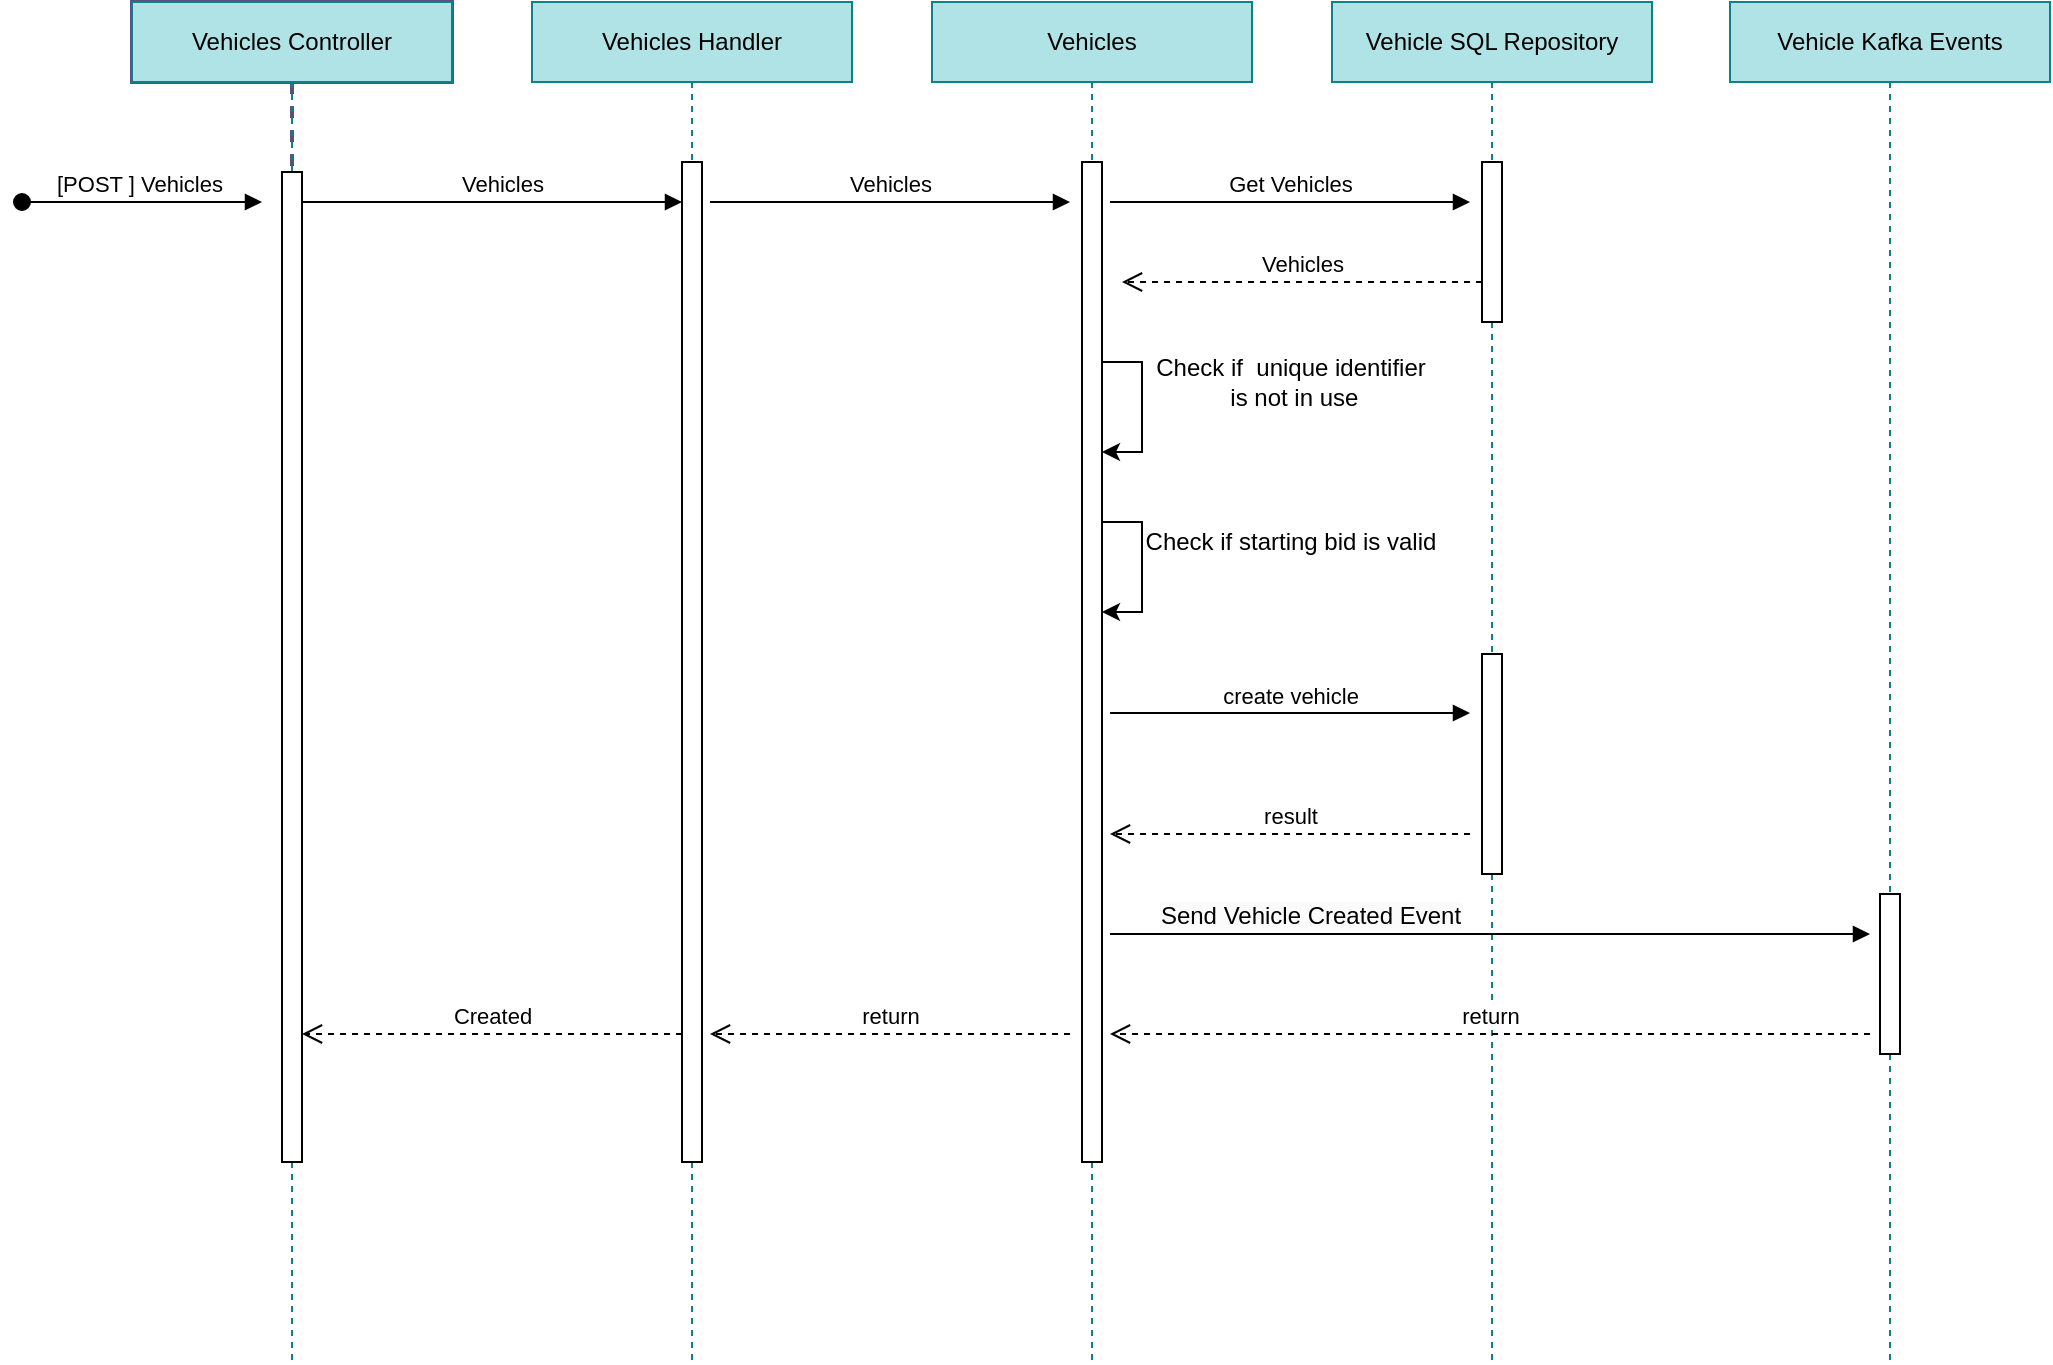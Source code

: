 <mxfile version="24.7.17" pages="6">
  <diagram id="xN0ox9otYyn5ewOIRuQn" name="Vehicles API">
    <mxGraphModel dx="1434" dy="738" grid="1" gridSize="10" guides="1" tooltips="1" connect="1" arrows="1" fold="1" page="1" pageScale="1" pageWidth="850" pageHeight="1100" math="0" shadow="0">
      <root>
        <mxCell id="0" />
        <mxCell id="1" parent="0" />
        <mxCell id="itM89oSntIqKOQ22PA46-1" value="Auction Consumer" style="shape=umlLifeline;perimeter=lifelinePerimeter;whiteSpace=wrap;html=1;container=0;dropTarget=0;collapsible=0;recursiveResize=0;outlineConnect=0;portConstraint=eastwest;newEdgeStyle={&quot;edgeStyle&quot;:&quot;elbowEdgeStyle&quot;,&quot;elbow&quot;:&quot;vertical&quot;,&quot;curved&quot;:0,&quot;rounded&quot;:0};fillColor=#d0cee2;strokeColor=#56517e;strokeWidth=2;" parent="1" vertex="1">
          <mxGeometry x="81" y="40" width="160" height="360" as="geometry" />
        </mxCell>
        <mxCell id="itM89oSntIqKOQ22PA46-2" value="Auction Consumer Handler" style="shape=umlLifeline;perimeter=lifelinePerimeter;whiteSpace=wrap;html=1;container=0;dropTarget=0;collapsible=0;recursiveResize=0;outlineConnect=0;portConstraint=eastwest;newEdgeStyle={&quot;edgeStyle&quot;:&quot;elbowEdgeStyle&quot;,&quot;elbow&quot;:&quot;vertical&quot;,&quot;curved&quot;:0,&quot;rounded&quot;:0};fillColor=#d0cee2;strokeColor=#56517e;" parent="1" vertex="1">
          <mxGeometry x="281" y="40" width="160" height="360" as="geometry" />
        </mxCell>
        <mxCell id="itM89oSntIqKOQ22PA46-3" value="Vehicles" style="shape=umlLifeline;perimeter=lifelinePerimeter;whiteSpace=wrap;html=1;container=0;dropTarget=0;collapsible=0;recursiveResize=0;outlineConnect=0;portConstraint=eastwest;newEdgeStyle={&quot;edgeStyle&quot;:&quot;elbowEdgeStyle&quot;,&quot;elbow&quot;:&quot;vertical&quot;,&quot;curved&quot;:0,&quot;rounded&quot;:0};fillColor=#b0e3e6;strokeColor=#0e8088;" parent="1" vertex="1">
          <mxGeometry x="481" y="40" width="160" height="680" as="geometry" />
        </mxCell>
        <mxCell id="itM89oSntIqKOQ22PA46-4" value="" style="html=1;points=[[0,0,0,0,5],[0,1,0,0,-5],[1,0,0,0,5],[1,1,0,0,-5]];perimeter=orthogonalPerimeter;outlineConnect=0;targetShapes=umlLifeline;portConstraint=eastwest;newEdgeStyle={&quot;curved&quot;:0,&quot;rounded&quot;:0};" parent="itM89oSntIqKOQ22PA46-3" vertex="1">
          <mxGeometry x="75" y="80" width="10" height="500" as="geometry" />
        </mxCell>
        <mxCell id="itM89oSntIqKOQ22PA46-5" value="Vehicles" style="html=1;verticalAlign=bottom;endArrow=block;edgeStyle=elbowEdgeStyle;elbow=vertical;curved=0;rounded=0;" parent="1" edge="1">
          <mxGeometry x="0.053" relative="1" as="geometry">
            <mxPoint x="166" y="140" as="sourcePoint" />
            <Array as="points">
              <mxPoint x="236" y="140" />
            </Array>
            <mxPoint x="356" y="140" as="targetPoint" />
            <mxPoint as="offset" />
          </mxGeometry>
        </mxCell>
        <mxCell id="itM89oSntIqKOQ22PA46-6" value="[POST ] Vehicles&amp;nbsp;" style="html=1;verticalAlign=bottom;startArrow=oval;endArrow=block;startSize=8;edgeStyle=elbowEdgeStyle;elbow=horizontal;curved=0;rounded=0;" parent="1" edge="1">
          <mxGeometry relative="1" as="geometry">
            <mxPoint x="26" y="140" as="sourcePoint" />
            <mxPoint x="146" y="140" as="targetPoint" />
          </mxGeometry>
        </mxCell>
        <mxCell id="itM89oSntIqKOQ22PA46-7" value="Auction Runtime API" style="shape=umlLifeline;perimeter=lifelinePerimeter;whiteSpace=wrap;html=1;container=1;dropTarget=0;collapsible=0;recursiveResize=0;outlineConnect=0;portConstraint=eastwest;newEdgeStyle={&quot;curved&quot;:0,&quot;rounded&quot;:0};fillColor=#fad9d5;strokeColor=#ae4132;" parent="1" vertex="1">
          <mxGeometry x="681" y="40" width="160" height="360" as="geometry" />
        </mxCell>
        <mxCell id="itM89oSntIqKOQ22PA46-8" value="Vehicles Controller" style="shape=umlLifeline;perimeter=lifelinePerimeter;whiteSpace=wrap;html=1;container=0;dropTarget=0;collapsible=0;recursiveResize=0;outlineConnect=0;portConstraint=eastwest;newEdgeStyle={&quot;edgeStyle&quot;:&quot;elbowEdgeStyle&quot;,&quot;elbow&quot;:&quot;vertical&quot;,&quot;curved&quot;:0,&quot;rounded&quot;:0};fillColor=#b0e3e6;strokeColor=#0e8088;strokeWidth=1;" parent="1" vertex="1">
          <mxGeometry x="81" y="40" width="160" height="680" as="geometry" />
        </mxCell>
        <mxCell id="itM89oSntIqKOQ22PA46-9" value="" style="html=1;points=[[0,0,0,0,5],[0,1,0,0,-5],[1,0,0,0,5],[1,1,0,0,-5]];perimeter=orthogonalPerimeter;outlineConnect=0;targetShapes=umlLifeline;portConstraint=eastwest;newEdgeStyle={&quot;curved&quot;:0,&quot;rounded&quot;:0};" parent="itM89oSntIqKOQ22PA46-8" vertex="1">
          <mxGeometry x="75" y="85" width="10" height="495" as="geometry" />
        </mxCell>
        <mxCell id="itM89oSntIqKOQ22PA46-10" value="Vehicles Handler" style="shape=umlLifeline;perimeter=lifelinePerimeter;whiteSpace=wrap;html=1;container=0;dropTarget=0;collapsible=0;recursiveResize=0;outlineConnect=0;portConstraint=eastwest;newEdgeStyle={&quot;edgeStyle&quot;:&quot;elbowEdgeStyle&quot;,&quot;elbow&quot;:&quot;vertical&quot;,&quot;curved&quot;:0,&quot;rounded&quot;:0};fillColor=#b0e3e6;strokeColor=#0e8088;" parent="1" vertex="1">
          <mxGeometry x="281" y="40" width="160" height="680" as="geometry" />
        </mxCell>
        <mxCell id="itM89oSntIqKOQ22PA46-11" value="" style="html=1;points=[[0,0,0,0,5],[0,1,0,0,-5],[1,0,0,0,5],[1,1,0,0,-5]];perimeter=orthogonalPerimeter;outlineConnect=0;targetShapes=umlLifeline;portConstraint=eastwest;newEdgeStyle={&quot;curved&quot;:0,&quot;rounded&quot;:0};" parent="itM89oSntIqKOQ22PA46-10" vertex="1">
          <mxGeometry x="75" y="80" width="10" height="500" as="geometry" />
        </mxCell>
        <mxCell id="itM89oSntIqKOQ22PA46-12" value="Vehicle SQL Repository" style="shape=umlLifeline;perimeter=lifelinePerimeter;whiteSpace=wrap;html=1;container=1;dropTarget=0;collapsible=0;recursiveResize=0;outlineConnect=0;portConstraint=eastwest;newEdgeStyle={&quot;curved&quot;:0,&quot;rounded&quot;:0};fillColor=#b0e3e6;strokeColor=#0e8088;" parent="1" vertex="1">
          <mxGeometry x="681" y="40" width="160" height="680" as="geometry" />
        </mxCell>
        <mxCell id="itM89oSntIqKOQ22PA46-34" value="" style="html=1;points=[[0,0,0,0,5],[0,1,0,0,-5],[1,0,0,0,5],[1,1,0,0,-5]];perimeter=orthogonalPerimeter;outlineConnect=0;targetShapes=umlLifeline;portConstraint=eastwest;newEdgeStyle={&quot;curved&quot;:0,&quot;rounded&quot;:0};" parent="itM89oSntIqKOQ22PA46-12" vertex="1">
          <mxGeometry x="75" y="326" width="10" height="110" as="geometry" />
        </mxCell>
        <mxCell id="FWsjbHANztypnklLsSvc-2" value="" style="html=1;points=[[0,0,0,0,5],[0,1,0,0,-5],[1,0,0,0,5],[1,1,0,0,-5]];perimeter=orthogonalPerimeter;outlineConnect=0;targetShapes=umlLifeline;portConstraint=eastwest;newEdgeStyle={&quot;curved&quot;:0,&quot;rounded&quot;:0};" parent="itM89oSntIqKOQ22PA46-12" vertex="1">
          <mxGeometry x="75" y="80" width="10" height="80" as="geometry" />
        </mxCell>
        <mxCell id="itM89oSntIqKOQ22PA46-21" value="Created" style="html=1;verticalAlign=bottom;endArrow=open;dashed=1;endSize=8;curved=0;rounded=0;" parent="1" edge="1">
          <mxGeometry relative="1" as="geometry">
            <mxPoint x="356" y="556" as="sourcePoint" />
            <mxPoint x="166" y="556" as="targetPoint" />
          </mxGeometry>
        </mxCell>
        <mxCell id="itM89oSntIqKOQ22PA46-23" value="Check if&amp;nbsp; unique identifier&lt;div&gt;&amp;nbsp;is not in use&lt;/div&gt;" style="text;html=1;align=center;verticalAlign=middle;resizable=0;points=[];autosize=1;strokeColor=none;fillColor=none;" parent="1" vertex="1">
          <mxGeometry x="580" y="210" width="160" height="40" as="geometry" />
        </mxCell>
        <mxCell id="itM89oSntIqKOQ22PA46-25" value="create vehicle" style="html=1;verticalAlign=bottom;endArrow=block;curved=0;rounded=0;" parent="1" edge="1">
          <mxGeometry width="80" relative="1" as="geometry">
            <mxPoint x="570" y="395.5" as="sourcePoint" />
            <mxPoint x="750" y="395.5" as="targetPoint" />
          </mxGeometry>
        </mxCell>
        <mxCell id="itM89oSntIqKOQ22PA46-26" value="result" style="html=1;verticalAlign=bottom;endArrow=open;dashed=1;endSize=8;curved=0;rounded=0;" parent="1" edge="1">
          <mxGeometry relative="1" as="geometry">
            <mxPoint x="750" y="456" as="sourcePoint" />
            <mxPoint x="570" y="456" as="targetPoint" />
          </mxGeometry>
        </mxCell>
        <mxCell id="itM89oSntIqKOQ22PA46-22" style="edgeStyle=orthogonalEdgeStyle;rounded=0;orthogonalLoop=1;jettySize=auto;html=1;curved=0;exitX=1;exitY=0;exitDx=0;exitDy=5;exitPerimeter=0;" parent="1" edge="1">
          <mxGeometry relative="1" as="geometry">
            <mxPoint x="566" y="220" as="sourcePoint" />
            <mxPoint x="566" y="265" as="targetPoint" />
            <Array as="points">
              <mxPoint x="586" y="220" />
              <mxPoint x="586" y="265" />
            </Array>
          </mxGeometry>
        </mxCell>
        <mxCell id="itM89oSntIqKOQ22PA46-32" value="Vehicle Kafka Events" style="shape=umlLifeline;perimeter=lifelinePerimeter;whiteSpace=wrap;html=1;container=1;dropTarget=0;collapsible=0;recursiveResize=0;outlineConnect=0;portConstraint=eastwest;newEdgeStyle={&quot;curved&quot;:0,&quot;rounded&quot;:0};fillColor=#b0e3e6;strokeColor=#0e8088;" parent="1" vertex="1">
          <mxGeometry x="880" y="40" width="160" height="680" as="geometry" />
        </mxCell>
        <mxCell id="itM89oSntIqKOQ22PA46-33" value="" style="html=1;points=[[0,0,0,0,5],[0,1,0,0,-5],[1,0,0,0,5],[1,1,0,0,-5]];perimeter=orthogonalPerimeter;outlineConnect=0;targetShapes=umlLifeline;portConstraint=eastwest;newEdgeStyle={&quot;curved&quot;:0,&quot;rounded&quot;:0};" parent="itM89oSntIqKOQ22PA46-32" vertex="1">
          <mxGeometry x="75" y="446" width="10" height="80" as="geometry" />
        </mxCell>
        <mxCell id="itM89oSntIqKOQ22PA46-35" value="&lt;span style=&quot;font-size: 12px; background-color: rgb(251, 251, 251);&quot;&gt;Send Vehicle Created Event&lt;/span&gt;" style="html=1;verticalAlign=bottom;endArrow=block;curved=0;rounded=0;" parent="1" edge="1">
          <mxGeometry x="-0.474" width="80" relative="1" as="geometry">
            <mxPoint x="570" y="506" as="sourcePoint" />
            <mxPoint x="950" y="506" as="targetPoint" />
            <mxPoint as="offset" />
          </mxGeometry>
        </mxCell>
        <mxCell id="itM89oSntIqKOQ22PA46-37" value="return" style="html=1;verticalAlign=bottom;endArrow=open;dashed=1;endSize=8;curved=0;rounded=0;" parent="1" edge="1">
          <mxGeometry relative="1" as="geometry">
            <mxPoint x="950" y="556" as="sourcePoint" />
            <mxPoint x="570" y="556" as="targetPoint" />
          </mxGeometry>
        </mxCell>
        <mxCell id="itM89oSntIqKOQ22PA46-38" value="Vehicles" style="html=1;verticalAlign=bottom;endArrow=block;curved=0;rounded=0;" parent="1" edge="1">
          <mxGeometry width="80" relative="1" as="geometry">
            <mxPoint x="370" y="140" as="sourcePoint" />
            <mxPoint x="550" y="140" as="targetPoint" />
          </mxGeometry>
        </mxCell>
        <mxCell id="itM89oSntIqKOQ22PA46-39" value="return" style="html=1;verticalAlign=bottom;endArrow=open;dashed=1;endSize=8;curved=0;rounded=0;" parent="1" edge="1">
          <mxGeometry relative="1" as="geometry">
            <mxPoint x="550" y="556" as="sourcePoint" />
            <mxPoint x="370" y="556" as="targetPoint" />
          </mxGeometry>
        </mxCell>
        <mxCell id="FWsjbHANztypnklLsSvc-1" value="Get Vehicles" style="html=1;verticalAlign=bottom;endArrow=block;curved=0;rounded=0;" parent="1" edge="1">
          <mxGeometry width="80" relative="1" as="geometry">
            <mxPoint x="570" y="140" as="sourcePoint" />
            <mxPoint x="750" y="140" as="targetPoint" />
          </mxGeometry>
        </mxCell>
        <mxCell id="FWsjbHANztypnklLsSvc-3" value="Vehicles" style="html=1;verticalAlign=bottom;endArrow=open;dashed=1;endSize=8;curved=0;rounded=0;" parent="1" edge="1">
          <mxGeometry relative="1" as="geometry">
            <mxPoint x="756" y="180" as="sourcePoint" />
            <mxPoint x="576" y="180" as="targetPoint" />
          </mxGeometry>
        </mxCell>
        <mxCell id="FWsjbHANztypnklLsSvc-4" value="Check if starting bid is valid" style="text;html=1;align=center;verticalAlign=middle;resizable=0;points=[];autosize=1;strokeColor=none;fillColor=none;" parent="1" vertex="1">
          <mxGeometry x="575" y="295" width="170" height="30" as="geometry" />
        </mxCell>
        <mxCell id="FWsjbHANztypnklLsSvc-5" style="edgeStyle=orthogonalEdgeStyle;rounded=0;orthogonalLoop=1;jettySize=auto;html=1;curved=0;exitX=1;exitY=0;exitDx=0;exitDy=5;exitPerimeter=0;" parent="1" edge="1">
          <mxGeometry relative="1" as="geometry">
            <mxPoint x="566" y="300" as="sourcePoint" />
            <mxPoint x="566" y="345" as="targetPoint" />
            <Array as="points">
              <mxPoint x="586" y="300" />
              <mxPoint x="586" y="345" />
            </Array>
          </mxGeometry>
        </mxCell>
      </root>
    </mxGraphModel>
  </diagram>
  <diagram id="LkJkL8Qnf35MxCvpM1mJ" name="Vehicles Consumer">
    <mxGraphModel dx="1050" dy="522" grid="1" gridSize="10" guides="1" tooltips="1" connect="1" arrows="1" fold="1" page="1" pageScale="1" pageWidth="850" pageHeight="1100" math="0" shadow="0">
      <root>
        <mxCell id="0" />
        <mxCell id="1" parent="0" />
        <mxCell id="efZ1QfggHZDNuMyLUXU1-1" value="Auction Consumer" style="shape=umlLifeline;perimeter=lifelinePerimeter;whiteSpace=wrap;html=1;container=0;dropTarget=0;collapsible=0;recursiveResize=0;outlineConnect=0;portConstraint=eastwest;newEdgeStyle={&quot;edgeStyle&quot;:&quot;elbowEdgeStyle&quot;,&quot;elbow&quot;:&quot;vertical&quot;,&quot;curved&quot;:0,&quot;rounded&quot;:0};fillColor=#d0cee2;strokeColor=#56517e;strokeWidth=2;" parent="1" vertex="1">
          <mxGeometry x="65" y="40" width="160" height="360" as="geometry" />
        </mxCell>
        <mxCell id="efZ1QfggHZDNuMyLUXU1-2" value="Auction Consumer Handler" style="shape=umlLifeline;perimeter=lifelinePerimeter;whiteSpace=wrap;html=1;container=0;dropTarget=0;collapsible=0;recursiveResize=0;outlineConnect=0;portConstraint=eastwest;newEdgeStyle={&quot;edgeStyle&quot;:&quot;elbowEdgeStyle&quot;,&quot;elbow&quot;:&quot;vertical&quot;,&quot;curved&quot;:0,&quot;rounded&quot;:0};fillColor=#d0cee2;strokeColor=#56517e;" parent="1" vertex="1">
          <mxGeometry x="265" y="40" width="160" height="360" as="geometry" />
        </mxCell>
        <mxCell id="efZ1QfggHZDNuMyLUXU1-3" value="Auction Runtime Api Gateway" style="shape=umlLifeline;perimeter=lifelinePerimeter;whiteSpace=wrap;html=1;container=0;dropTarget=0;collapsible=0;recursiveResize=0;outlineConnect=0;portConstraint=eastwest;newEdgeStyle={&quot;edgeStyle&quot;:&quot;elbowEdgeStyle&quot;,&quot;elbow&quot;:&quot;vertical&quot;,&quot;curved&quot;:0,&quot;rounded&quot;:0};fillColor=#b0e3e6;strokeColor=#0e8088;" parent="1" vertex="1">
          <mxGeometry x="465" y="40" width="160" height="360" as="geometry" />
        </mxCell>
        <mxCell id="efZ1QfggHZDNuMyLUXU1-4" value="" style="html=1;points=[[0,0,0,0,5],[0,1,0,0,-5],[1,0,0,0,5],[1,1,0,0,-5]];perimeter=orthogonalPerimeter;outlineConnect=0;targetShapes=umlLifeline;portConstraint=eastwest;newEdgeStyle={&quot;curved&quot;:0,&quot;rounded&quot;:0};" parent="efZ1QfggHZDNuMyLUXU1-3" vertex="1">
          <mxGeometry x="75" y="80" width="10" height="90" as="geometry" />
        </mxCell>
        <mxCell id="efZ1QfggHZDNuMyLUXU1-5" value="Vehicles Event" style="html=1;verticalAlign=bottom;endArrow=block;edgeStyle=elbowEdgeStyle;elbow=vertical;curved=0;rounded=0;" parent="1" edge="1">
          <mxGeometry x="0.053" relative="1" as="geometry">
            <mxPoint x="150" y="140" as="sourcePoint" />
            <Array as="points">
              <mxPoint x="220" y="140" />
            </Array>
            <mxPoint x="340" y="140" as="targetPoint" />
            <mxPoint as="offset" />
          </mxGeometry>
        </mxCell>
        <mxCell id="efZ1QfggHZDNuMyLUXU1-6" value="Vehicles Event" style="html=1;verticalAlign=bottom;startArrow=oval;endArrow=block;startSize=8;edgeStyle=elbowEdgeStyle;elbow=vertical;curved=0;rounded=0;" parent="1" edge="1">
          <mxGeometry relative="1" as="geometry">
            <mxPoint x="30" y="140" as="sourcePoint" />
            <mxPoint x="140" y="140" as="targetPoint" />
          </mxGeometry>
        </mxCell>
        <mxCell id="efZ1QfggHZDNuMyLUXU1-7" value="Auction Runtime API" style="shape=umlLifeline;perimeter=lifelinePerimeter;whiteSpace=wrap;html=1;container=1;dropTarget=0;collapsible=0;recursiveResize=0;outlineConnect=0;portConstraint=eastwest;newEdgeStyle={&quot;curved&quot;:0,&quot;rounded&quot;:0};fillColor=#fad9d5;strokeColor=#ae4132;" parent="1" vertex="1">
          <mxGeometry x="665" y="40" width="160" height="360" as="geometry" />
        </mxCell>
        <mxCell id="efZ1QfggHZDNuMyLUXU1-8" value="Vehicles Consumer" style="shape=umlLifeline;perimeter=lifelinePerimeter;whiteSpace=wrap;html=1;container=0;dropTarget=0;collapsible=0;recursiveResize=0;outlineConnect=0;portConstraint=eastwest;newEdgeStyle={&quot;edgeStyle&quot;:&quot;elbowEdgeStyle&quot;,&quot;elbow&quot;:&quot;vertical&quot;,&quot;curved&quot;:0,&quot;rounded&quot;:0};fillColor=#b0e3e6;strokeColor=#0e8088;strokeWidth=2;" parent="1" vertex="1">
          <mxGeometry x="65" y="40" width="160" height="360" as="geometry" />
        </mxCell>
        <mxCell id="efZ1QfggHZDNuMyLUXU1-9" value="" style="html=1;points=[[0,0,0,0,5],[0,1,0,0,-5],[1,0,0,0,5],[1,1,0,0,-5]];perimeter=orthogonalPerimeter;outlineConnect=0;targetShapes=umlLifeline;portConstraint=eastwest;newEdgeStyle={&quot;curved&quot;:0,&quot;rounded&quot;:0};" parent="efZ1QfggHZDNuMyLUXU1-8" vertex="1">
          <mxGeometry x="75" y="85" width="10" height="155" as="geometry" />
        </mxCell>
        <mxCell id="efZ1QfggHZDNuMyLUXU1-10" value="Vehicles Consumer Handler" style="shape=umlLifeline;perimeter=lifelinePerimeter;whiteSpace=wrap;html=1;container=0;dropTarget=0;collapsible=0;recursiveResize=0;outlineConnect=0;portConstraint=eastwest;newEdgeStyle={&quot;edgeStyle&quot;:&quot;elbowEdgeStyle&quot;,&quot;elbow&quot;:&quot;vertical&quot;,&quot;curved&quot;:0,&quot;rounded&quot;:0};fillColor=#b0e3e6;strokeColor=#0e8088;" parent="1" vertex="1">
          <mxGeometry x="265" y="40" width="160" height="360" as="geometry" />
        </mxCell>
        <mxCell id="efZ1QfggHZDNuMyLUXU1-11" value="" style="html=1;points=[[0,0,0,0,5],[0,1,0,0,-5],[1,0,0,0,5],[1,1,0,0,-5]];perimeter=orthogonalPerimeter;outlineConnect=0;targetShapes=umlLifeline;portConstraint=eastwest;newEdgeStyle={&quot;curved&quot;:0,&quot;rounded&quot;:0};" parent="efZ1QfggHZDNuMyLUXU1-10" vertex="1">
          <mxGeometry x="75" y="80" width="10" height="160" as="geometry" />
        </mxCell>
        <mxCell id="efZ1QfggHZDNuMyLUXU1-12" value="Auction Runtime API" style="shape=umlLifeline;perimeter=lifelinePerimeter;whiteSpace=wrap;html=1;container=1;dropTarget=0;collapsible=0;recursiveResize=0;outlineConnect=0;portConstraint=eastwest;newEdgeStyle={&quot;curved&quot;:0,&quot;rounded&quot;:0};fillColor=#fad9d5;strokeColor=#ae4132;" parent="1" vertex="1">
          <mxGeometry x="665" y="40" width="160" height="360" as="geometry" />
        </mxCell>
        <mxCell id="efZ1QfggHZDNuMyLUXU1-13" value="" style="html=1;verticalAlign=bottom;endArrow=block;curved=0;rounded=0;" parent="efZ1QfggHZDNuMyLUXU1-12" edge="1">
          <mxGeometry width="80" relative="1" as="geometry">
            <mxPoint x="-115" y="100" as="sourcePoint" />
            <mxPoint x="75.0" y="100" as="targetPoint" />
          </mxGeometry>
        </mxCell>
        <mxCell id="efZ1QfggHZDNuMyLUXU1-14" value="" style="html=1;points=[[0,0,0,0,5],[0,1,0,0,-5],[1,0,0,0,5],[1,1,0,0,-5]];perimeter=orthogonalPerimeter;outlineConnect=0;targetShapes=umlLifeline;portConstraint=eastwest;newEdgeStyle={&quot;curved&quot;:0,&quot;rounded&quot;:0};" parent="efZ1QfggHZDNuMyLUXU1-12" vertex="1">
          <mxGeometry x="75" y="80" width="10" height="80" as="geometry" />
        </mxCell>
        <mxCell id="efZ1QfggHZDNuMyLUXU1-15" value="runtime api result" style="html=1;verticalAlign=bottom;endArrow=open;dashed=1;endSize=8;curved=0;rounded=0;" parent="efZ1QfggHZDNuMyLUXU1-12" edge="1">
          <mxGeometry relative="1" as="geometry">
            <mxPoint x="75" y="160" as="sourcePoint" />
            <mxPoint x="-115" y="160" as="targetPoint" />
            <Array as="points">
              <mxPoint x="10" y="160" />
            </Array>
          </mxGeometry>
        </mxCell>
        <mxCell id="efZ1QfggHZDNuMyLUXU1-16" value="[PATCH]&amp;nbsp; Vehicles" style="html=1;verticalAlign=bottom;endArrow=block;curved=0;rounded=0;" parent="efZ1QfggHZDNuMyLUXU1-12" source="efZ1QfggHZDNuMyLUXU1-17" edge="1">
          <mxGeometry x="1" y="-95" width="80" relative="1" as="geometry">
            <mxPoint x="-115" y="90" as="sourcePoint" />
            <mxPoint x="80" y="100" as="targetPoint" />
            <mxPoint as="offset" />
          </mxGeometry>
        </mxCell>
        <mxCell id="efZ1QfggHZDNuMyLUXU1-17" value="" style="html=1;points=[[0,0,0,0,5],[0,1,0,0,-5],[1,0,0,0,5],[1,1,0,0,-5]];perimeter=orthogonalPerimeter;outlineConnect=0;targetShapes=umlLifeline;portConstraint=eastwest;newEdgeStyle={&quot;curved&quot;:0,&quot;rounded&quot;:0};" parent="efZ1QfggHZDNuMyLUXU1-12" vertex="1">
          <mxGeometry x="75" y="80" width="10" height="90" as="geometry" />
        </mxCell>
        <mxCell id="efZ1QfggHZDNuMyLUXU1-18" value="runtime api result" style="html=1;verticalAlign=bottom;endArrow=open;dashed=1;endSize=8;curved=0;rounded=0;" parent="efZ1QfggHZDNuMyLUXU1-12" edge="1">
          <mxGeometry relative="1" as="geometry">
            <mxPoint x="75" y="160" as="sourcePoint" />
            <mxPoint x="-115" y="160" as="targetPoint" />
            <Array as="points">
              <mxPoint x="10" y="160" />
            </Array>
          </mxGeometry>
        </mxCell>
        <mxCell id="efZ1QfggHZDNuMyLUXU1-19" value="Update Vehicles In Auction" style="html=1;verticalAlign=bottom;endArrow=block;curved=0;rounded=0;" parent="1" target="efZ1QfggHZDNuMyLUXU1-4" edge="1">
          <mxGeometry width="80" relative="1" as="geometry">
            <mxPoint x="350" y="140" as="sourcePoint" />
            <mxPoint x="510" y="140" as="targetPoint" />
          </mxGeometry>
        </mxCell>
        <mxCell id="efZ1QfggHZDNuMyLUXU1-20" value="void" style="html=1;verticalAlign=bottom;endArrow=open;dashed=1;endSize=8;curved=0;rounded=0;" parent="1" edge="1">
          <mxGeometry relative="1" as="geometry">
            <mxPoint x="540" y="200" as="sourcePoint" />
            <mxPoint x="350" y="200" as="targetPoint" />
          </mxGeometry>
        </mxCell>
        <mxCell id="efZ1QfggHZDNuMyLUXU1-21" value="void" style="html=1;verticalAlign=bottom;endArrow=open;dashed=1;endSize=8;curved=0;rounded=0;" parent="1" edge="1">
          <mxGeometry relative="1" as="geometry">
            <mxPoint x="340" y="200" as="sourcePoint" />
            <mxPoint x="150" y="200" as="targetPoint" />
          </mxGeometry>
        </mxCell>
      </root>
    </mxGraphModel>
  </diagram>
  <diagram id="4h-mLjCGNkc44NkrNQt4" name="Auctions API">
    <mxGraphModel dx="1434" dy="738" grid="1" gridSize="10" guides="1" tooltips="1" connect="1" arrows="1" fold="1" page="1" pageScale="1" pageWidth="850" pageHeight="1100" math="0" shadow="0">
      <root>
        <mxCell id="0" />
        <mxCell id="1" parent="0" />
        <mxCell id="ajXBRd2MB_V2HRdFJb9J-1" value="Auction Consumer" style="shape=umlLifeline;perimeter=lifelinePerimeter;whiteSpace=wrap;html=1;container=0;dropTarget=0;collapsible=0;recursiveResize=0;outlineConnect=0;portConstraint=eastwest;newEdgeStyle={&quot;edgeStyle&quot;:&quot;elbowEdgeStyle&quot;,&quot;elbow&quot;:&quot;vertical&quot;,&quot;curved&quot;:0,&quot;rounded&quot;:0};fillColor=#d0cee2;strokeColor=#56517e;strokeWidth=2;" parent="1" vertex="1">
          <mxGeometry x="81" y="40" width="160" height="360" as="geometry" />
        </mxCell>
        <mxCell id="ajXBRd2MB_V2HRdFJb9J-2" value="Auction Consumer Handler" style="shape=umlLifeline;perimeter=lifelinePerimeter;whiteSpace=wrap;html=1;container=0;dropTarget=0;collapsible=0;recursiveResize=0;outlineConnect=0;portConstraint=eastwest;newEdgeStyle={&quot;edgeStyle&quot;:&quot;elbowEdgeStyle&quot;,&quot;elbow&quot;:&quot;vertical&quot;,&quot;curved&quot;:0,&quot;rounded&quot;:0};fillColor=#d0cee2;strokeColor=#56517e;" parent="1" vertex="1">
          <mxGeometry x="281" y="40" width="160" height="360" as="geometry" />
        </mxCell>
        <mxCell id="ajXBRd2MB_V2HRdFJb9J-3" value="Auction" style="shape=umlLifeline;perimeter=lifelinePerimeter;whiteSpace=wrap;html=1;container=0;dropTarget=0;collapsible=0;recursiveResize=0;outlineConnect=0;portConstraint=eastwest;newEdgeStyle={&quot;edgeStyle&quot;:&quot;elbowEdgeStyle&quot;,&quot;elbow&quot;:&quot;vertical&quot;,&quot;curved&quot;:0,&quot;rounded&quot;:0};fillColor=#fad9d5;strokeColor=#ae4132;" parent="1" vertex="1">
          <mxGeometry x="481" y="40" width="160" height="760" as="geometry" />
        </mxCell>
        <mxCell id="ajXBRd2MB_V2HRdFJb9J-4" value="" style="html=1;points=[[0,0,0,0,5],[0,1,0,0,-5],[1,0,0,0,5],[1,1,0,0,-5]];perimeter=orthogonalPerimeter;outlineConnect=0;targetShapes=umlLifeline;portConstraint=eastwest;newEdgeStyle={&quot;curved&quot;:0,&quot;rounded&quot;:0};" parent="ajXBRd2MB_V2HRdFJb9J-3" vertex="1">
          <mxGeometry x="75" y="80" width="10" height="600" as="geometry" />
        </mxCell>
        <mxCell id="ajXBRd2MB_V2HRdFJb9J-5" value="&lt;span style=&quot;font-size: 12px; text-wrap: wrap; background-color: rgb(251, 251, 251);&quot;&gt;Auction&amp;nbsp;&lt;/span&gt;" style="html=1;verticalAlign=bottom;endArrow=block;edgeStyle=elbowEdgeStyle;elbow=vertical;curved=0;rounded=0;" parent="1" edge="1">
          <mxGeometry x="0.053" relative="1" as="geometry">
            <mxPoint x="166" y="140" as="sourcePoint" />
            <Array as="points">
              <mxPoint x="236" y="140" />
            </Array>
            <mxPoint x="356" y="140" as="targetPoint" />
            <mxPoint as="offset" />
          </mxGeometry>
        </mxCell>
        <mxCell id="ajXBRd2MB_V2HRdFJb9J-6" value="[POST ]&amp;nbsp;&lt;span style=&quot;font-size: 12px; text-wrap: wrap; background-color: rgb(251, 251, 251);&quot;&gt;Auction&amp;nbsp;&lt;/span&gt;" style="html=1;verticalAlign=bottom;startArrow=oval;endArrow=block;startSize=8;edgeStyle=elbowEdgeStyle;elbow=horizontal;curved=0;rounded=0;" parent="1" edge="1">
          <mxGeometry relative="1" as="geometry">
            <mxPoint x="26" y="140" as="sourcePoint" />
            <mxPoint x="146" y="140" as="targetPoint" />
          </mxGeometry>
        </mxCell>
        <mxCell id="ajXBRd2MB_V2HRdFJb9J-8" value="Auction Controller" style="shape=umlLifeline;perimeter=lifelinePerimeter;whiteSpace=wrap;html=1;container=0;dropTarget=0;collapsible=0;recursiveResize=0;outlineConnect=0;portConstraint=eastwest;newEdgeStyle={&quot;edgeStyle&quot;:&quot;elbowEdgeStyle&quot;,&quot;elbow&quot;:&quot;vertical&quot;,&quot;curved&quot;:0,&quot;rounded&quot;:0};fillColor=#fad9d5;strokeColor=#ae4132;strokeWidth=1;" parent="1" vertex="1">
          <mxGeometry x="81" y="40" width="160" height="760" as="geometry" />
        </mxCell>
        <mxCell id="ajXBRd2MB_V2HRdFJb9J-9" value="" style="html=1;points=[[0,0,0,0,5],[0,1,0,0,-5],[1,0,0,0,5],[1,1,0,0,-5]];perimeter=orthogonalPerimeter;outlineConnect=0;targetShapes=umlLifeline;portConstraint=eastwest;newEdgeStyle={&quot;curved&quot;:0,&quot;rounded&quot;:0};" parent="ajXBRd2MB_V2HRdFJb9J-8" vertex="1">
          <mxGeometry x="75" y="85" width="10" height="585" as="geometry" />
        </mxCell>
        <mxCell id="ajXBRd2MB_V2HRdFJb9J-10" value="Auction Handler" style="shape=umlLifeline;perimeter=lifelinePerimeter;whiteSpace=wrap;html=1;container=0;dropTarget=0;collapsible=0;recursiveResize=0;outlineConnect=0;portConstraint=eastwest;newEdgeStyle={&quot;edgeStyle&quot;:&quot;elbowEdgeStyle&quot;,&quot;elbow&quot;:&quot;vertical&quot;,&quot;curved&quot;:0,&quot;rounded&quot;:0};fillColor=#fad9d5;strokeColor=#ae4132;" parent="1" vertex="1">
          <mxGeometry x="281" y="40" width="160" height="760" as="geometry" />
        </mxCell>
        <mxCell id="ajXBRd2MB_V2HRdFJb9J-11" value="" style="html=1;points=[[0,0,0,0,5],[0,1,0,0,-5],[1,0,0,0,5],[1,1,0,0,-5]];perimeter=orthogonalPerimeter;outlineConnect=0;targetShapes=umlLifeline;portConstraint=eastwest;newEdgeStyle={&quot;curved&quot;:0,&quot;rounded&quot;:0};" parent="ajXBRd2MB_V2HRdFJb9J-10" vertex="1">
          <mxGeometry x="75" y="80" width="10" height="600" as="geometry" />
        </mxCell>
        <mxCell id="ajXBRd2MB_V2HRdFJb9J-12" value="Auction SQL Repository" style="shape=umlLifeline;perimeter=lifelinePerimeter;whiteSpace=wrap;html=1;container=1;dropTarget=0;collapsible=0;recursiveResize=0;outlineConnect=0;portConstraint=eastwest;newEdgeStyle={&quot;curved&quot;:0,&quot;rounded&quot;:0};fillColor=#fad9d5;strokeColor=#ae4132;" parent="1" vertex="1">
          <mxGeometry x="880" y="40" width="160" height="760" as="geometry" />
        </mxCell>
        <mxCell id="y9ytKqItj3rPp6zwSrhb-2" value="" style="html=1;points=[[0,0,0,0,5],[0,1,0,0,-5],[1,0,0,0,5],[1,1,0,0,-5]];perimeter=orthogonalPerimeter;outlineConnect=0;targetShapes=umlLifeline;portConstraint=eastwest;newEdgeStyle={&quot;curved&quot;:0,&quot;rounded&quot;:0};" parent="ajXBRd2MB_V2HRdFJb9J-12" vertex="1">
          <mxGeometry x="75" y="308" width="10" height="80" as="geometry" />
        </mxCell>
        <mxCell id="ajXBRd2MB_V2HRdFJb9J-14" value="Created" style="html=1;verticalAlign=bottom;endArrow=open;dashed=1;endSize=8;curved=0;rounded=0;" parent="1" edge="1">
          <mxGeometry relative="1" as="geometry">
            <mxPoint x="356" y="659" as="sourcePoint" />
            <mxPoint x="166" y="659" as="targetPoint" />
          </mxGeometry>
        </mxCell>
        <mxCell id="ajXBRd2MB_V2HRdFJb9J-16" value="create auction" style="html=1;verticalAlign=bottom;endArrow=block;curved=0;rounded=0;" parent="1" edge="1">
          <mxGeometry width="80" relative="1" as="geometry">
            <mxPoint x="570" y="362.5" as="sourcePoint" />
            <mxPoint x="950" y="363" as="targetPoint" />
          </mxGeometry>
        </mxCell>
        <mxCell id="ajXBRd2MB_V2HRdFJb9J-17" value="result" style="html=1;verticalAlign=bottom;endArrow=open;dashed=1;endSize=8;curved=0;rounded=0;" parent="1" edge="1">
          <mxGeometry relative="1" as="geometry">
            <mxPoint x="950" y="423" as="sourcePoint" />
            <mxPoint x="570" y="423" as="targetPoint" />
          </mxGeometry>
        </mxCell>
        <mxCell id="ajXBRd2MB_V2HRdFJb9J-19" value="Auction Kafka Events" style="shape=umlLifeline;perimeter=lifelinePerimeter;whiteSpace=wrap;html=1;container=1;dropTarget=0;collapsible=0;recursiveResize=0;outlineConnect=0;portConstraint=eastwest;newEdgeStyle={&quot;curved&quot;:0,&quot;rounded&quot;:0};fillColor=#fad9d5;strokeColor=#ae4132;" parent="1" vertex="1">
          <mxGeometry x="1080" y="40" width="160" height="760" as="geometry" />
        </mxCell>
        <mxCell id="ajXBRd2MB_V2HRdFJb9J-20" value="" style="html=1;points=[[0,0,0,0,5],[0,1,0,0,-5],[1,0,0,0,5],[1,1,0,0,-5]];perimeter=orthogonalPerimeter;outlineConnect=0;targetShapes=umlLifeline;portConstraint=eastwest;newEdgeStyle={&quot;curved&quot;:0,&quot;rounded&quot;:0};" parent="ajXBRd2MB_V2HRdFJb9J-19" vertex="1">
          <mxGeometry x="75" y="549" width="10" height="80" as="geometry" />
        </mxCell>
        <mxCell id="ajXBRd2MB_V2HRdFJb9J-21" value="&lt;span style=&quot;font-size: 12px; background-color: rgb(251, 251, 251);&quot;&gt;Send auction Created Event&lt;/span&gt;" style="html=1;verticalAlign=bottom;endArrow=block;curved=0;rounded=0;" parent="1" edge="1">
          <mxGeometry x="-0.474" width="80" relative="1" as="geometry">
            <mxPoint x="570" y="609" as="sourcePoint" />
            <mxPoint x="1150" y="610" as="targetPoint" />
            <mxPoint as="offset" />
          </mxGeometry>
        </mxCell>
        <mxCell id="ajXBRd2MB_V2HRdFJb9J-22" value="return" style="html=1;verticalAlign=bottom;endArrow=open;dashed=1;endSize=8;curved=0;rounded=0;" parent="1" edge="1">
          <mxGeometry relative="1" as="geometry">
            <mxPoint x="1150" y="659" as="sourcePoint" />
            <mxPoint x="570" y="659" as="targetPoint" />
          </mxGeometry>
        </mxCell>
        <mxCell id="ajXBRd2MB_V2HRdFJb9J-23" value="&lt;span style=&quot;font-size: 12px; text-wrap: wrap; background-color: rgb(251, 251, 251);&quot;&gt;Auction&amp;nbsp;&lt;/span&gt;" style="html=1;verticalAlign=bottom;endArrow=block;curved=0;rounded=0;" parent="1" edge="1">
          <mxGeometry width="80" relative="1" as="geometry">
            <mxPoint x="370" y="140" as="sourcePoint" />
            <mxPoint x="550" y="140" as="targetPoint" />
          </mxGeometry>
        </mxCell>
        <mxCell id="ajXBRd2MB_V2HRdFJb9J-24" value="return" style="html=1;verticalAlign=bottom;endArrow=open;dashed=1;endSize=8;curved=0;rounded=0;" parent="1" edge="1">
          <mxGeometry relative="1" as="geometry">
            <mxPoint x="550" y="659" as="sourcePoint" />
            <mxPoint x="370" y="659" as="targetPoint" />
          </mxGeometry>
        </mxCell>
        <mxCell id="y9ytKqItj3rPp6zwSrhb-1" value="Vehicles Runtime Api Gateway" style="shape=umlLifeline;perimeter=lifelinePerimeter;whiteSpace=wrap;html=1;container=1;dropTarget=0;collapsible=0;recursiveResize=0;outlineConnect=0;portConstraint=eastwest;newEdgeStyle={&quot;curved&quot;:0,&quot;rounded&quot;:0};fillColor=#fad9d5;strokeColor=#ae4132;" parent="1" vertex="1">
          <mxGeometry x="680" y="40" width="160" height="760" as="geometry" />
        </mxCell>
        <mxCell id="w5Jo4-A_OH11Kw7oFDAg-2" value="" style="html=1;points=[[0,0,0,0,5],[0,1,0,0,-5],[1,0,0,0,5],[1,1,0,0,-5]];perimeter=orthogonalPerimeter;outlineConnect=0;targetShapes=umlLifeline;portConstraint=eastwest;newEdgeStyle={&quot;curved&quot;:0,&quot;rounded&quot;:0};" parent="y9ytKqItj3rPp6zwSrhb-1" vertex="1">
          <mxGeometry x="75" y="80" width="10" height="80" as="geometry" />
        </mxCell>
        <mxCell id="wYhND4u_y9tyfCBdkoUk-7" value="" style="html=1;points=[[0,0,0,0,5],[0,1,0,0,-5],[1,0,0,0,5],[1,1,0,0,-5]];perimeter=orthogonalPerimeter;outlineConnect=0;targetShapes=umlLifeline;portConstraint=eastwest;newEdgeStyle={&quot;curved&quot;:0,&quot;rounded&quot;:0};" parent="y9ytKqItj3rPp6zwSrhb-1" vertex="1">
          <mxGeometry x="71" y="430" width="10" height="80" as="geometry" />
        </mxCell>
        <mxCell id="wYhND4u_y9tyfCBdkoUk-8" value="" style="html=1;points=[[0,0,0,0,5],[0,1,0,0,-5],[1,0,0,0,5],[1,1,0,0,-5]];perimeter=orthogonalPerimeter;outlineConnect=0;targetShapes=umlLifeline;portConstraint=eastwest;newEdgeStyle={&quot;curved&quot;:0,&quot;rounded&quot;:0};" parent="y9ytKqItj3rPp6zwSrhb-1" vertex="1">
          <mxGeometry x="671" y="430" width="10" height="80" as="geometry" />
        </mxCell>
        <mxCell id="wYhND4u_y9tyfCBdkoUk-9" value="Put Vehicles in Actual Auction" style="html=1;verticalAlign=bottom;endArrow=block;curved=0;rounded=0;" parent="y9ytKqItj3rPp6zwSrhb-1" edge="1">
          <mxGeometry width="80" relative="1" as="geometry">
            <mxPoint x="-114" y="450" as="sourcePoint" />
            <mxPoint x="66" y="450" as="targetPoint" />
          </mxGeometry>
        </mxCell>
        <mxCell id="wYhND4u_y9tyfCBdkoUk-10" value="[PUT] Vehicles" style="html=1;verticalAlign=bottom;endArrow=block;curved=0;rounded=0;" parent="y9ytKqItj3rPp6zwSrhb-1" edge="1">
          <mxGeometry width="80" relative="1" as="geometry">
            <mxPoint x="86" y="450" as="sourcePoint" />
            <mxPoint x="666" y="450" as="targetPoint" />
          </mxGeometry>
        </mxCell>
        <mxCell id="wYhND4u_y9tyfCBdkoUk-11" value="result" style="html=1;verticalAlign=bottom;endArrow=open;dashed=1;endSize=8;curved=0;rounded=0;" parent="y9ytKqItj3rPp6zwSrhb-1" edge="1">
          <mxGeometry relative="1" as="geometry">
            <mxPoint x="666" y="500" as="sourcePoint" />
            <mxPoint x="86" y="500" as="targetPoint" />
            <mxPoint as="offset" />
          </mxGeometry>
        </mxCell>
        <mxCell id="wYhND4u_y9tyfCBdkoUk-12" value="result" style="html=1;verticalAlign=bottom;endArrow=open;dashed=1;endSize=8;curved=0;rounded=0;" parent="y9ytKqItj3rPp6zwSrhb-1" edge="1">
          <mxGeometry relative="1" as="geometry">
            <mxPoint x="66" y="500" as="sourcePoint" />
            <mxPoint x="-114" y="500" as="targetPoint" />
          </mxGeometry>
        </mxCell>
        <mxCell id="v1PL1TBpoSmX27RNNdKN-1" value="Vehicles API" style="shape=umlLifeline;perimeter=lifelinePerimeter;whiteSpace=wrap;html=1;container=1;dropTarget=0;collapsible=0;recursiveResize=0;outlineConnect=0;portConstraint=eastwest;newEdgeStyle={&quot;curved&quot;:0,&quot;rounded&quot;:0};fillColor=#b0e3e6;strokeColor=#0e8088;" parent="1" vertex="1">
          <mxGeometry x="1280" y="40" width="160" height="760" as="geometry" />
        </mxCell>
        <mxCell id="w5Jo4-A_OH11Kw7oFDAg-4" value="" style="html=1;points=[[0,0,0,0,5],[0,1,0,0,-5],[1,0,0,0,5],[1,1,0,0,-5]];perimeter=orthogonalPerimeter;outlineConnect=0;targetShapes=umlLifeline;portConstraint=eastwest;newEdgeStyle={&quot;curved&quot;:0,&quot;rounded&quot;:0};" parent="v1PL1TBpoSmX27RNNdKN-1" vertex="1">
          <mxGeometry x="75" y="80" width="10" height="80" as="geometry" />
        </mxCell>
        <mxCell id="w5Jo4-A_OH11Kw7oFDAg-1" value="Get Vehicles" style="html=1;verticalAlign=bottom;endArrow=block;curved=0;rounded=0;" parent="1" edge="1">
          <mxGeometry width="80" relative="1" as="geometry">
            <mxPoint x="570" y="140" as="sourcePoint" />
            <mxPoint x="750" y="140" as="targetPoint" />
          </mxGeometry>
        </mxCell>
        <mxCell id="w5Jo4-A_OH11Kw7oFDAg-3" value="[GET] Vehicles" style="html=1;verticalAlign=bottom;endArrow=block;curved=0;rounded=0;" parent="1" edge="1">
          <mxGeometry width="80" relative="1" as="geometry">
            <mxPoint x="770" y="140" as="sourcePoint" />
            <mxPoint x="1350" y="140" as="targetPoint" />
          </mxGeometry>
        </mxCell>
        <mxCell id="w5Jo4-A_OH11Kw7oFDAg-5" value="Vehicles" style="html=1;verticalAlign=bottom;endArrow=open;dashed=1;endSize=8;curved=0;rounded=0;" parent="1" edge="1">
          <mxGeometry relative="1" as="geometry">
            <mxPoint x="1350" y="190" as="sourcePoint" />
            <mxPoint x="770" y="190" as="targetPoint" />
            <mxPoint as="offset" />
          </mxGeometry>
        </mxCell>
        <mxCell id="w5Jo4-A_OH11Kw7oFDAg-6" value="Vehicles" style="html=1;verticalAlign=bottom;endArrow=open;dashed=1;endSize=8;curved=0;rounded=0;" parent="1" edge="1">
          <mxGeometry relative="1" as="geometry">
            <mxPoint x="750" y="190" as="sourcePoint" />
            <mxPoint x="570" y="190" as="targetPoint" />
          </mxGeometry>
        </mxCell>
        <mxCell id="w5Jo4-A_OH11Kw7oFDAg-7" style="edgeStyle=orthogonalEdgeStyle;rounded=0;orthogonalLoop=1;jettySize=auto;html=1;curved=0;exitX=1;exitY=0;exitDx=0;exitDy=5;exitPerimeter=0;" parent="1" edge="1">
          <mxGeometry relative="1" as="geometry">
            <mxPoint x="570" y="220" as="sourcePoint" />
            <mxPoint x="570" y="265" as="targetPoint" />
            <Array as="points">
              <mxPoint x="590" y="220" />
              <mxPoint x="590" y="265" />
            </Array>
          </mxGeometry>
        </mxCell>
        <mxCell id="w5Jo4-A_OH11Kw7oFDAg-8" value="Validate if vehicles exists" style="text;html=1;align=center;verticalAlign=middle;resizable=0;points=[];autosize=1;strokeColor=none;fillColor=none;" parent="1" vertex="1">
          <mxGeometry x="581" y="210" width="160" height="30" as="geometry" />
        </mxCell>
        <mxCell id="w5Jo4-A_OH11Kw7oFDAg-9" style="edgeStyle=orthogonalEdgeStyle;rounded=0;orthogonalLoop=1;jettySize=auto;html=1;curved=0;exitX=1;exitY=0;exitDx=0;exitDy=5;exitPerimeter=0;" parent="1" edge="1">
          <mxGeometry relative="1" as="geometry">
            <mxPoint x="570" y="290" as="sourcePoint" />
            <mxPoint x="570" y="335" as="targetPoint" />
            <Array as="points">
              <mxPoint x="590" y="290" />
              <mxPoint x="590" y="335" />
            </Array>
          </mxGeometry>
        </mxCell>
        <mxCell id="w5Jo4-A_OH11Kw7oFDAg-10" value="Validate if vehicles is not in&amp;nbsp;&lt;div&gt;other Auction&lt;/div&gt;" style="text;html=1;align=center;verticalAlign=middle;resizable=0;points=[];autosize=1;strokeColor=none;fillColor=none;" parent="1" vertex="1">
          <mxGeometry x="586" y="280" width="170" height="40" as="geometry" />
        </mxCell>
      </root>
    </mxGraphModel>
  </diagram>
  <diagram id="3dI3GKVYcyo6qoGonaQ1" name="Auction Consumer">
    <mxGraphModel dx="1434" dy="738" grid="1" gridSize="10" guides="1" tooltips="1" connect="1" arrows="1" fold="1" page="1" pageScale="1" pageWidth="850" pageHeight="1100" math="0" shadow="0">
      <root>
        <mxCell id="0" />
        <mxCell id="1" parent="0" />
        <mxCell id="sDvU5WEwSdXExpX3wdzO-1" value="Auction Consumer" style="shape=umlLifeline;perimeter=lifelinePerimeter;whiteSpace=wrap;html=1;container=0;dropTarget=0;collapsible=0;recursiveResize=0;outlineConnect=0;portConstraint=eastwest;newEdgeStyle={&quot;edgeStyle&quot;:&quot;elbowEdgeStyle&quot;,&quot;elbow&quot;:&quot;vertical&quot;,&quot;curved&quot;:0,&quot;rounded&quot;:0};fillColor=#b0e3e6;strokeColor=#0e8088;strokeWidth=2;" vertex="1" parent="1">
          <mxGeometry x="65" y="40" width="160" height="360" as="geometry" />
        </mxCell>
        <mxCell id="sDvU5WEwSdXExpX3wdzO-2" value="Auction Consumer Handler" style="shape=umlLifeline;perimeter=lifelinePerimeter;whiteSpace=wrap;html=1;container=0;dropTarget=0;collapsible=0;recursiveResize=0;outlineConnect=0;portConstraint=eastwest;newEdgeStyle={&quot;edgeStyle&quot;:&quot;elbowEdgeStyle&quot;,&quot;elbow&quot;:&quot;vertical&quot;,&quot;curved&quot;:0,&quot;rounded&quot;:0};fillColor=#b0e3e6;strokeColor=#0e8088;" vertex="1" parent="1">
          <mxGeometry x="265" y="40" width="160" height="360" as="geometry" />
        </mxCell>
        <mxCell id="sDvU5WEwSdXExpX3wdzO-3" value="" style="html=1;points=[[0,0,0,0,5],[0,1,0,0,-5],[1,0,0,0,5],[1,1,0,0,-5]];perimeter=orthogonalPerimeter;outlineConnect=0;targetShapes=umlLifeline;portConstraint=eastwest;newEdgeStyle={&quot;curved&quot;:0,&quot;rounded&quot;:0};" vertex="1" parent="sDvU5WEwSdXExpX3wdzO-2">
          <mxGeometry x="75" y="80" width="10" height="80" as="geometry" />
        </mxCell>
        <mxCell id="sDvU5WEwSdXExpX3wdzO-4" value="Check Auction status&lt;div&gt;&lt;br&gt;&lt;/div&gt;" style="html=1;align=left;spacingLeft=2;endArrow=block;rounded=0;edgeStyle=orthogonalEdgeStyle;curved=0;rounded=0;" edge="1" parent="sDvU5WEwSdXExpX3wdzO-2" target="sDvU5WEwSdXExpX3wdzO-3">
          <mxGeometry relative="1" as="geometry">
            <mxPoint x="85" y="110" as="sourcePoint" />
            <Array as="points">
              <mxPoint x="115" y="140" />
            </Array>
          </mxGeometry>
        </mxCell>
        <mxCell id="sDvU5WEwSdXExpX3wdzO-5" value="Auction Runtime Api Gateway" style="shape=umlLifeline;perimeter=lifelinePerimeter;whiteSpace=wrap;html=1;container=0;dropTarget=0;collapsible=0;recursiveResize=0;outlineConnect=0;portConstraint=eastwest;newEdgeStyle={&quot;edgeStyle&quot;:&quot;elbowEdgeStyle&quot;,&quot;elbow&quot;:&quot;vertical&quot;,&quot;curved&quot;:0,&quot;rounded&quot;:0};fillColor=#b0e3e6;strokeColor=#0e8088;" vertex="1" parent="1">
          <mxGeometry x="465" y="40" width="160" height="360" as="geometry" />
        </mxCell>
        <mxCell id="sDvU5WEwSdXExpX3wdzO-6" value="" style="html=1;points=[];perimeter=orthogonalPerimeter;outlineConnect=0;targetShapes=umlLifeline;portConstraint=eastwest;newEdgeStyle={&quot;edgeStyle&quot;:&quot;elbowEdgeStyle&quot;,&quot;elbow&quot;:&quot;vertical&quot;,&quot;curved&quot;:0,&quot;rounded&quot;:0};" vertex="1" parent="sDvU5WEwSdXExpX3wdzO-5">
          <mxGeometry x="-325" y="80" width="10" height="240" as="geometry" />
        </mxCell>
        <mxCell id="sDvU5WEwSdXExpX3wdzO-9" value="Auction Event" style="html=1;verticalAlign=bottom;endArrow=block;edgeStyle=elbowEdgeStyle;elbow=vertical;curved=0;rounded=0;" edge="1" parent="1" target="sDvU5WEwSdXExpX3wdzO-3">
          <mxGeometry relative="1" as="geometry">
            <mxPoint x="150" y="150" as="sourcePoint" />
            <Array as="points">
              <mxPoint x="220" y="150" />
            </Array>
            <mxPoint x="325" y="150" as="targetPoint" />
          </mxGeometry>
        </mxCell>
        <mxCell id="sDvU5WEwSdXExpX3wdzO-12" value="" style="html=1;points=[[0,0,0,0,5],[0,1,0,0,-5],[1,0,0,0,5],[1,1,0,0,-5]];perimeter=orthogonalPerimeter;outlineConnect=0;targetShapes=umlLifeline;portConstraint=eastwest;newEdgeStyle={&quot;curved&quot;:0,&quot;rounded&quot;:0};" vertex="1" parent="1">
          <mxGeometry x="340" y="200" width="10" height="160" as="geometry" />
        </mxCell>
        <mxCell id="sDvU5WEwSdXExpX3wdzO-13" value="Auction Event" style="html=1;verticalAlign=bottom;startArrow=oval;endArrow=block;startSize=8;edgeStyle=elbowEdgeStyle;elbow=vertical;curved=0;rounded=0;" edge="1" parent="1">
          <mxGeometry relative="1" as="geometry">
            <mxPoint x="25" y="150" as="sourcePoint" />
            <mxPoint x="140" y="150" as="targetPoint" />
          </mxGeometry>
        </mxCell>
        <mxCell id="sDvU5WEwSdXExpX3wdzO-14" value="Create / Delete Auction" style="html=1;verticalAlign=bottom;endArrow=block;curved=0;rounded=0;" edge="1" parent="1" source="sDvU5WEwSdXExpX3wdzO-16" target="sDvU5WEwSdXExpX3wdzO-5">
          <mxGeometry x="NaN" y="110" width="80" relative="1" as="geometry">
            <mxPoint x="350" y="250" as="sourcePoint" />
            <mxPoint x="430" y="250" as="targetPoint" />
            <mxPoint x="-104" y="-35" as="offset" />
          </mxGeometry>
        </mxCell>
        <mxCell id="sDvU5WEwSdXExpX3wdzO-15" value="" style="html=1;verticalAlign=bottom;endArrow=block;curved=0;rounded=0;" edge="1" parent="1" target="sDvU5WEwSdXExpX3wdzO-16">
          <mxGeometry width="80" relative="1" as="geometry">
            <mxPoint x="350" y="250" as="sourcePoint" />
            <mxPoint x="545" y="250" as="targetPoint" />
          </mxGeometry>
        </mxCell>
        <mxCell id="sDvU5WEwSdXExpX3wdzO-16" value="" style="html=1;points=[[0,0,0,0,5],[0,1,0,0,-5],[1,0,0,0,5],[1,1,0,0,-5]];perimeter=orthogonalPerimeter;outlineConnect=0;targetShapes=umlLifeline;portConstraint=eastwest;newEdgeStyle={&quot;curved&quot;:0,&quot;rounded&quot;:0};" vertex="1" parent="1">
          <mxGeometry x="540" y="240" width="10" height="90" as="geometry" />
        </mxCell>
        <mxCell id="sDvU5WEwSdXExpX3wdzO-17" value="Auction Runtime API" style="shape=umlLifeline;perimeter=lifelinePerimeter;whiteSpace=wrap;html=1;container=1;dropTarget=0;collapsible=0;recursiveResize=0;outlineConnect=0;portConstraint=eastwest;newEdgeStyle={&quot;curved&quot;:0,&quot;rounded&quot;:0};fillColor=#fad9d5;strokeColor=#ae4132;" vertex="1" parent="1">
          <mxGeometry x="665" y="40" width="160" height="360" as="geometry" />
        </mxCell>
        <mxCell id="sDvU5WEwSdXExpX3wdzO-18" value="[POST] / [DELETE] Auction" style="html=1;verticalAlign=bottom;endArrow=block;curved=0;rounded=0;" edge="1" parent="sDvU5WEwSdXExpX3wdzO-17" source="sDvU5WEwSdXExpX3wdzO-20">
          <mxGeometry y="-100" width="80" relative="1" as="geometry">
            <mxPoint x="-115" y="210" as="sourcePoint" />
            <mxPoint x="80" y="220" as="targetPoint" />
            <mxPoint as="offset" />
          </mxGeometry>
        </mxCell>
        <mxCell id="sDvU5WEwSdXExpX3wdzO-19" value="" style="html=1;verticalAlign=bottom;endArrow=block;curved=0;rounded=0;" edge="1" parent="sDvU5WEwSdXExpX3wdzO-17" target="sDvU5WEwSdXExpX3wdzO-20">
          <mxGeometry width="80" relative="1" as="geometry">
            <mxPoint x="-115" y="210" as="sourcePoint" />
            <mxPoint x="80" y="210" as="targetPoint" />
          </mxGeometry>
        </mxCell>
        <mxCell id="sDvU5WEwSdXExpX3wdzO-20" value="" style="html=1;points=[[0,0,0,0,5],[0,1,0,0,-5],[1,0,0,0,5],[1,1,0,0,-5]];perimeter=orthogonalPerimeter;outlineConnect=0;targetShapes=umlLifeline;portConstraint=eastwest;newEdgeStyle={&quot;curved&quot;:0,&quot;rounded&quot;:0};" vertex="1" parent="sDvU5WEwSdXExpX3wdzO-17">
          <mxGeometry x="75" y="200" width="10" height="90" as="geometry" />
        </mxCell>
        <mxCell id="sDvU5WEwSdXExpX3wdzO-21" value="runtime api result" style="html=1;verticalAlign=bottom;endArrow=open;dashed=1;endSize=8;curved=0;rounded=0;" edge="1" parent="sDvU5WEwSdXExpX3wdzO-17">
          <mxGeometry relative="1" as="geometry">
            <mxPoint x="75" y="280" as="sourcePoint" />
            <mxPoint x="-115" y="280" as="targetPoint" />
            <Array as="points">
              <mxPoint x="10" y="280" />
            </Array>
          </mxGeometry>
        </mxCell>
        <mxCell id="sDvU5WEwSdXExpX3wdzO-32" value="void" style="html=1;verticalAlign=bottom;endArrow=open;dashed=1;endSize=8;curved=0;rounded=0;" edge="1" parent="1" target="sDvU5WEwSdXExpX3wdzO-6">
          <mxGeometry relative="1" as="geometry">
            <mxPoint x="340" y="320" as="sourcePoint" />
            <mxPoint x="160" y="320" as="targetPoint" />
            <Array as="points">
              <mxPoint x="275" y="320" />
            </Array>
          </mxGeometry>
        </mxCell>
        <mxCell id="sDvU5WEwSdXExpX3wdzO-37" value="void" style="html=1;verticalAlign=bottom;endArrow=open;dashed=1;endSize=8;curved=0;rounded=0;" edge="1" parent="1" target="sDvU5WEwSdXExpX3wdzO-12">
          <mxGeometry relative="1" as="geometry">
            <mxPoint x="540" y="320" as="sourcePoint" />
            <mxPoint x="360" y="320" as="targetPoint" />
            <Array as="points">
              <mxPoint x="475" y="320" />
            </Array>
          </mxGeometry>
        </mxCell>
      </root>
    </mxGraphModel>
  </diagram>
  <diagram id="kolf-EuXI8KDtDl14TPD" name="Bids API">
    <mxGraphModel dx="1434" dy="738" grid="1" gridSize="10" guides="1" tooltips="1" connect="1" arrows="1" fold="1" page="1" pageScale="1" pageWidth="850" pageHeight="1100" math="0" shadow="0">
      <root>
        <mxCell id="0" />
        <mxCell id="1" parent="0" />
        <mxCell id="x_XK_9GZH3-iV4TBMZe0-1" value="Auction Consumer" style="shape=umlLifeline;perimeter=lifelinePerimeter;whiteSpace=wrap;html=1;container=0;dropTarget=0;collapsible=0;recursiveResize=0;outlineConnect=0;portConstraint=eastwest;newEdgeStyle={&quot;edgeStyle&quot;:&quot;elbowEdgeStyle&quot;,&quot;elbow&quot;:&quot;vertical&quot;,&quot;curved&quot;:0,&quot;rounded&quot;:0};fillColor=#d0cee2;strokeColor=#56517e;strokeWidth=2;" vertex="1" parent="1">
          <mxGeometry x="81" y="40" width="160" height="360" as="geometry" />
        </mxCell>
        <mxCell id="x_XK_9GZH3-iV4TBMZe0-2" value="Auction Consumer Handler" style="shape=umlLifeline;perimeter=lifelinePerimeter;whiteSpace=wrap;html=1;container=0;dropTarget=0;collapsible=0;recursiveResize=0;outlineConnect=0;portConstraint=eastwest;newEdgeStyle={&quot;edgeStyle&quot;:&quot;elbowEdgeStyle&quot;,&quot;elbow&quot;:&quot;vertical&quot;,&quot;curved&quot;:0,&quot;rounded&quot;:0};fillColor=#d0cee2;strokeColor=#56517e;" vertex="1" parent="1">
          <mxGeometry x="281" y="40" width="160" height="360" as="geometry" />
        </mxCell>
        <mxCell id="x_XK_9GZH3-iV4TBMZe0-3" value="Bid" style="shape=umlLifeline;perimeter=lifelinePerimeter;whiteSpace=wrap;html=1;container=0;dropTarget=0;collapsible=0;recursiveResize=0;outlineConnect=0;portConstraint=eastwest;newEdgeStyle={&quot;edgeStyle&quot;:&quot;elbowEdgeStyle&quot;,&quot;elbow&quot;:&quot;vertical&quot;,&quot;curved&quot;:0,&quot;rounded&quot;:0};fillColor=#d0cee2;strokeColor=#56517e;" vertex="1" parent="1">
          <mxGeometry x="481" y="40" width="160" height="800" as="geometry" />
        </mxCell>
        <mxCell id="x_XK_9GZH3-iV4TBMZe0-4" value="" style="html=1;points=[[0,0,0,0,5],[0,1,0,0,-5],[1,0,0,0,5],[1,1,0,0,-5]];perimeter=orthogonalPerimeter;outlineConnect=0;targetShapes=umlLifeline;portConstraint=eastwest;newEdgeStyle={&quot;curved&quot;:0,&quot;rounded&quot;:0};" vertex="1" parent="x_XK_9GZH3-iV4TBMZe0-3">
          <mxGeometry x="75" y="80" width="10" height="580" as="geometry" />
        </mxCell>
        <mxCell id="x_XK_9GZH3-iV4TBMZe0-5" value="&lt;span style=&quot;font-size: 12px; text-wrap: wrap; background-color: rgb(251, 251, 251);&quot;&gt;Bid&lt;/span&gt;" style="html=1;verticalAlign=bottom;endArrow=block;edgeStyle=elbowEdgeStyle;elbow=vertical;curved=0;rounded=0;" edge="1" parent="1">
          <mxGeometry x="0.053" relative="1" as="geometry">
            <mxPoint x="166" y="140" as="sourcePoint" />
            <Array as="points">
              <mxPoint x="236" y="140" />
            </Array>
            <mxPoint x="356" y="140" as="targetPoint" />
            <mxPoint as="offset" />
          </mxGeometry>
        </mxCell>
        <mxCell id="x_XK_9GZH3-iV4TBMZe0-6" value="[POST ]&amp;nbsp;&lt;span style=&quot;font-size: 12px; text-wrap: wrap; background-color: rgb(251, 251, 251);&quot;&gt;Bid&lt;/span&gt;" style="html=1;verticalAlign=bottom;startArrow=oval;endArrow=block;startSize=8;edgeStyle=elbowEdgeStyle;elbow=horizontal;curved=0;rounded=0;" edge="1" parent="1">
          <mxGeometry relative="1" as="geometry">
            <mxPoint x="26" y="140" as="sourcePoint" />
            <mxPoint x="146" y="140" as="targetPoint" />
          </mxGeometry>
        </mxCell>
        <mxCell id="x_XK_9GZH3-iV4TBMZe0-7" value="Auction Runtime API" style="shape=umlLifeline;perimeter=lifelinePerimeter;whiteSpace=wrap;html=1;container=1;dropTarget=0;collapsible=0;recursiveResize=0;outlineConnect=0;portConstraint=eastwest;newEdgeStyle={&quot;curved&quot;:0,&quot;rounded&quot;:0};fillColor=#fad9d5;strokeColor=#ae4132;" vertex="1" parent="1">
          <mxGeometry x="681" y="40" width="160" height="360" as="geometry" />
        </mxCell>
        <mxCell id="x_XK_9GZH3-iV4TBMZe0-8" value="Bid Controller" style="shape=umlLifeline;perimeter=lifelinePerimeter;whiteSpace=wrap;html=1;container=0;dropTarget=0;collapsible=0;recursiveResize=0;outlineConnect=0;portConstraint=eastwest;newEdgeStyle={&quot;edgeStyle&quot;:&quot;elbowEdgeStyle&quot;,&quot;elbow&quot;:&quot;vertical&quot;,&quot;curved&quot;:0,&quot;rounded&quot;:0};fillColor=#d0cee2;strokeColor=#56517e;strokeWidth=1;" vertex="1" parent="1">
          <mxGeometry x="81" y="40" width="160" height="800" as="geometry" />
        </mxCell>
        <mxCell id="x_XK_9GZH3-iV4TBMZe0-9" value="" style="html=1;points=[[0,0,0,0,5],[0,1,0,0,-5],[1,0,0,0,5],[1,1,0,0,-5]];perimeter=orthogonalPerimeter;outlineConnect=0;targetShapes=umlLifeline;portConstraint=eastwest;newEdgeStyle={&quot;curved&quot;:0,&quot;rounded&quot;:0};" vertex="1" parent="x_XK_9GZH3-iV4TBMZe0-8">
          <mxGeometry x="75" y="85" width="10" height="575" as="geometry" />
        </mxCell>
        <mxCell id="x_XK_9GZH3-iV4TBMZe0-10" value="Bid&amp;nbsp;Handler" style="shape=umlLifeline;perimeter=lifelinePerimeter;whiteSpace=wrap;html=1;container=0;dropTarget=0;collapsible=0;recursiveResize=0;outlineConnect=0;portConstraint=eastwest;newEdgeStyle={&quot;edgeStyle&quot;:&quot;elbowEdgeStyle&quot;,&quot;elbow&quot;:&quot;vertical&quot;,&quot;curved&quot;:0,&quot;rounded&quot;:0};fillColor=#d0cee2;strokeColor=#56517e;" vertex="1" parent="1">
          <mxGeometry x="281" y="40" width="160" height="800" as="geometry" />
        </mxCell>
        <mxCell id="x_XK_9GZH3-iV4TBMZe0-11" value="" style="html=1;points=[[0,0,0,0,5],[0,1,0,0,-5],[1,0,0,0,5],[1,1,0,0,-5]];perimeter=orthogonalPerimeter;outlineConnect=0;targetShapes=umlLifeline;portConstraint=eastwest;newEdgeStyle={&quot;curved&quot;:0,&quot;rounded&quot;:0};" vertex="1" parent="x_XK_9GZH3-iV4TBMZe0-10">
          <mxGeometry x="75" y="80" width="10" height="580" as="geometry" />
        </mxCell>
        <mxCell id="x_XK_9GZH3-iV4TBMZe0-12" value="Bid SQL Repository" style="shape=umlLifeline;perimeter=lifelinePerimeter;whiteSpace=wrap;html=1;container=1;dropTarget=0;collapsible=0;recursiveResize=0;outlineConnect=0;portConstraint=eastwest;newEdgeStyle={&quot;curved&quot;:0,&quot;rounded&quot;:0};fillColor=#d0cee2;strokeColor=#56517e;" vertex="1" parent="1">
          <mxGeometry x="681" y="40" width="160" height="800" as="geometry" />
        </mxCell>
        <mxCell id="x_XK_9GZH3-iV4TBMZe0-13" value="" style="html=1;points=[[0,0,0,0,5],[0,1,0,0,-5],[1,0,0,0,5],[1,1,0,0,-5]];perimeter=orthogonalPerimeter;outlineConnect=0;targetShapes=umlLifeline;portConstraint=eastwest;newEdgeStyle={&quot;curved&quot;:0,&quot;rounded&quot;:0};" vertex="1" parent="x_XK_9GZH3-iV4TBMZe0-12">
          <mxGeometry x="75" y="446" width="10" height="110" as="geometry" />
        </mxCell>
        <mxCell id="YyUIfueSrfkWRQ19zpdO-1" value="" style="html=1;points=[[0,0,0,0,5],[0,1,0,0,-5],[1,0,0,0,5],[1,1,0,0,-5]];perimeter=orthogonalPerimeter;outlineConnect=0;targetShapes=umlLifeline;portConstraint=eastwest;newEdgeStyle={&quot;curved&quot;:0,&quot;rounded&quot;:0};" vertex="1" parent="x_XK_9GZH3-iV4TBMZe0-12">
          <mxGeometry x="75" y="265" width="10" height="80" as="geometry" />
        </mxCell>
        <mxCell id="x_XK_9GZH3-iV4TBMZe0-14" value="Created" style="html=1;verticalAlign=bottom;endArrow=open;dashed=1;endSize=8;curved=0;rounded=0;" edge="1" parent="1">
          <mxGeometry relative="1" as="geometry">
            <mxPoint x="356" y="676" as="sourcePoint" />
            <mxPoint x="166" y="676" as="targetPoint" />
          </mxGeometry>
        </mxCell>
        <mxCell id="x_XK_9GZH3-iV4TBMZe0-16" value="create bid" style="html=1;verticalAlign=bottom;endArrow=block;curved=0;rounded=0;" edge="1" parent="1">
          <mxGeometry width="80" relative="1" as="geometry">
            <mxPoint x="570" y="515.5" as="sourcePoint" />
            <mxPoint x="750" y="515.5" as="targetPoint" />
          </mxGeometry>
        </mxCell>
        <mxCell id="x_XK_9GZH3-iV4TBMZe0-17" value="result" style="html=1;verticalAlign=bottom;endArrow=open;dashed=1;endSize=8;curved=0;rounded=0;" edge="1" parent="1">
          <mxGeometry relative="1" as="geometry">
            <mxPoint x="750" y="576" as="sourcePoint" />
            <mxPoint x="570" y="576" as="targetPoint" />
          </mxGeometry>
        </mxCell>
        <mxCell id="x_XK_9GZH3-iV4TBMZe0-19" value="Bid Kafka Events" style="shape=umlLifeline;perimeter=lifelinePerimeter;whiteSpace=wrap;html=1;container=1;dropTarget=0;collapsible=0;recursiveResize=0;outlineConnect=0;portConstraint=eastwest;newEdgeStyle={&quot;curved&quot;:0,&quot;rounded&quot;:0};fillColor=#d0cee2;strokeColor=#56517e;" vertex="1" parent="1">
          <mxGeometry x="1080" y="40" width="160" height="800" as="geometry" />
        </mxCell>
        <mxCell id="x_XK_9GZH3-iV4TBMZe0-20" value="" style="html=1;points=[[0,0,0,0,5],[0,1,0,0,-5],[1,0,0,0,5],[1,1,0,0,-5]];perimeter=orthogonalPerimeter;outlineConnect=0;targetShapes=umlLifeline;portConstraint=eastwest;newEdgeStyle={&quot;curved&quot;:0,&quot;rounded&quot;:0};" vertex="1" parent="x_XK_9GZH3-iV4TBMZe0-19">
          <mxGeometry x="75" y="566" width="10" height="88" as="geometry" />
        </mxCell>
        <mxCell id="x_XK_9GZH3-iV4TBMZe0-21" value="&lt;span style=&quot;font-size: 12px; background-color: rgb(251, 251, 251);&quot;&gt;Send bid Created Event&lt;/span&gt;" style="html=1;verticalAlign=bottom;endArrow=block;curved=0;rounded=0;" edge="1" parent="1">
          <mxGeometry x="-0.474" width="80" relative="1" as="geometry">
            <mxPoint x="570" y="626" as="sourcePoint" />
            <mxPoint x="1150" y="626" as="targetPoint" />
            <mxPoint as="offset" />
          </mxGeometry>
        </mxCell>
        <mxCell id="x_XK_9GZH3-iV4TBMZe0-22" value="return" style="html=1;verticalAlign=bottom;endArrow=open;dashed=1;endSize=8;curved=0;rounded=0;" edge="1" parent="1">
          <mxGeometry relative="1" as="geometry">
            <mxPoint x="1150" y="676" as="sourcePoint" />
            <mxPoint x="570" y="676" as="targetPoint" />
          </mxGeometry>
        </mxCell>
        <mxCell id="x_XK_9GZH3-iV4TBMZe0-23" value="&lt;span style=&quot;font-size: 12px; text-wrap: wrap; background-color: rgb(251, 251, 251);&quot;&gt;Bid&lt;/span&gt;" style="html=1;verticalAlign=bottom;endArrow=block;curved=0;rounded=0;" edge="1" parent="1">
          <mxGeometry width="80" relative="1" as="geometry">
            <mxPoint x="370" y="140" as="sourcePoint" />
            <mxPoint x="550" y="140" as="targetPoint" />
          </mxGeometry>
        </mxCell>
        <mxCell id="x_XK_9GZH3-iV4TBMZe0-24" value="return" style="html=1;verticalAlign=bottom;endArrow=open;dashed=1;endSize=8;curved=0;rounded=0;" edge="1" parent="1">
          <mxGeometry relative="1" as="geometry">
            <mxPoint x="550" y="676" as="sourcePoint" />
            <mxPoint x="370" y="676" as="targetPoint" />
          </mxGeometry>
        </mxCell>
        <mxCell id="x_XK_9GZH3-iV4TBMZe0-25" value="Auction Runtime Api Gateway" style="shape=umlLifeline;perimeter=lifelinePerimeter;whiteSpace=wrap;html=1;container=1;dropTarget=0;collapsible=0;recursiveResize=0;outlineConnect=0;portConstraint=eastwest;newEdgeStyle={&quot;curved&quot;:0,&quot;rounded&quot;:0};fillColor=#d0cee2;strokeColor=#56517e;" vertex="1" parent="1">
          <mxGeometry x="880" y="40" width="160" height="800" as="geometry" />
        </mxCell>
        <mxCell id="JbxTmgRe9gkeYtgppCXY-2" value="" style="html=1;points=[[0,0,0,0,5],[0,1,0,0,-5],[1,0,0,0,5],[1,1,0,0,-5]];perimeter=orthogonalPerimeter;outlineConnect=0;targetShapes=umlLifeline;portConstraint=eastwest;newEdgeStyle={&quot;curved&quot;:0,&quot;rounded&quot;:0};" vertex="1" parent="x_XK_9GZH3-iV4TBMZe0-25">
          <mxGeometry x="75" y="80" width="10" height="80" as="geometry" />
        </mxCell>
        <mxCell id="JbxTmgRe9gkeYtgppCXY-1" value="Get auction" style="html=1;verticalAlign=bottom;endArrow=block;curved=0;rounded=0;" edge="1" parent="1">
          <mxGeometry width="80" relative="1" as="geometry">
            <mxPoint x="570" y="140" as="sourcePoint" />
            <mxPoint x="950" y="140" as="targetPoint" />
          </mxGeometry>
        </mxCell>
        <mxCell id="54wJZZGfB6ab7pzM-B6A-1" value="Auction" style="html=1;verticalAlign=bottom;endArrow=open;dashed=1;endSize=8;curved=0;rounded=0;" edge="1" parent="1">
          <mxGeometry x="-0.258" relative="1" as="geometry">
            <mxPoint x="951" y="190" as="sourcePoint" />
            <mxPoint x="571" y="190" as="targetPoint" />
            <mxPoint as="offset" />
          </mxGeometry>
        </mxCell>
        <mxCell id="t258XgC-2lJjc6PNn0_J-1" style="edgeStyle=orthogonalEdgeStyle;rounded=0;orthogonalLoop=1;jettySize=auto;html=1;curved=0;exitX=1;exitY=0;exitDx=0;exitDy=5;exitPerimeter=0;" edge="1" parent="1">
          <mxGeometry relative="1" as="geometry">
            <mxPoint x="570" y="220" as="sourcePoint" />
            <mxPoint x="570" y="265" as="targetPoint" />
            <Array as="points">
              <mxPoint x="590" y="220" />
              <mxPoint x="590" y="265" />
            </Array>
          </mxGeometry>
        </mxCell>
        <mxCell id="t258XgC-2lJjc6PNn0_J-2" value="Check if Auction is Active" style="text;html=1;align=center;verticalAlign=middle;resizable=0;points=[];autosize=1;strokeColor=none;fillColor=none;" vertex="1" parent="1">
          <mxGeometry x="590" y="220" width="160" height="30" as="geometry" />
        </mxCell>
        <mxCell id="t258XgC-2lJjc6PNn0_J-3" style="edgeStyle=orthogonalEdgeStyle;rounded=0;orthogonalLoop=1;jettySize=auto;html=1;curved=0;exitX=1;exitY=0;exitDx=0;exitDy=5;exitPerimeter=0;" edge="1" parent="1">
          <mxGeometry relative="1" as="geometry">
            <mxPoint x="570" y="414" as="sourcePoint" />
            <mxPoint x="570" y="459" as="targetPoint" />
            <Array as="points">
              <mxPoint x="590" y="414" />
              <mxPoint x="590" y="459" />
            </Array>
          </mxGeometry>
        </mxCell>
        <mxCell id="t258XgC-2lJjc6PNn0_J-4" value="Check if bid is greater than highest bid" style="text;html=1;align=center;verticalAlign=middle;resizable=0;points=[];autosize=1;strokeColor=none;fillColor=none;" vertex="1" parent="1">
          <mxGeometry x="590" y="414" width="230" height="30" as="geometry" />
        </mxCell>
        <mxCell id="pyTubb_l_TWB0ghaBOLI-1" value="Auction API" style="shape=umlLifeline;perimeter=lifelinePerimeter;whiteSpace=wrap;html=1;container=1;dropTarget=0;collapsible=0;recursiveResize=0;outlineConnect=0;portConstraint=eastwest;newEdgeStyle={&quot;curved&quot;:0,&quot;rounded&quot;:0};fillColor=#fad9d5;strokeColor=#ae4132;" vertex="1" parent="1">
          <mxGeometry x="1280" y="40" width="160" height="640" as="geometry" />
        </mxCell>
        <mxCell id="pyTubb_l_TWB0ghaBOLI-2" value="[GET]&amp;nbsp; Auction" style="html=1;verticalAlign=bottom;endArrow=block;curved=0;rounded=0;" edge="1" parent="pyTubb_l_TWB0ghaBOLI-1" source="pyTubb_l_TWB0ghaBOLI-4">
          <mxGeometry x="1" y="-260" width="80" relative="1" as="geometry">
            <mxPoint x="-115" y="90" as="sourcePoint" />
            <mxPoint x="80" y="100" as="targetPoint" />
            <mxPoint as="offset" />
          </mxGeometry>
        </mxCell>
        <mxCell id="pyTubb_l_TWB0ghaBOLI-4" value="" style="html=1;points=[[0,0,0,0,5],[0,1,0,0,-5],[1,0,0,0,5],[1,1,0,0,-5]];perimeter=orthogonalPerimeter;outlineConnect=0;targetShapes=umlLifeline;portConstraint=eastwest;newEdgeStyle={&quot;curved&quot;:0,&quot;rounded&quot;:0};" vertex="1" parent="pyTubb_l_TWB0ghaBOLI-1">
          <mxGeometry x="75" y="80" width="10" height="90" as="geometry" />
        </mxCell>
        <mxCell id="pyTubb_l_TWB0ghaBOLI-3" value="" style="html=1;verticalAlign=bottom;endArrow=block;curved=0;rounded=0;" edge="1" parent="1">
          <mxGeometry width="80" relative="1" as="geometry">
            <mxPoint x="970" y="140" as="sourcePoint" />
            <mxPoint x="1355" y="140" as="targetPoint" />
          </mxGeometry>
        </mxCell>
        <mxCell id="pyTubb_l_TWB0ghaBOLI-6" value="Auction" style="html=1;verticalAlign=bottom;endArrow=open;dashed=1;endSize=8;curved=0;rounded=0;" edge="1" parent="1">
          <mxGeometry x="-0.21" relative="1" as="geometry">
            <mxPoint x="1350" y="190" as="sourcePoint" />
            <mxPoint x="970" y="190" as="targetPoint" />
            <mxPoint as="offset" />
          </mxGeometry>
        </mxCell>
        <mxCell id="YyUIfueSrfkWRQ19zpdO-2" value="Get Auctions Bids" style="html=1;verticalAlign=bottom;endArrow=block;curved=0;rounded=0;" edge="1" parent="1">
          <mxGeometry width="80" relative="1" as="geometry">
            <mxPoint x="570" y="320" as="sourcePoint" />
            <mxPoint x="750" y="320" as="targetPoint" />
          </mxGeometry>
        </mxCell>
        <mxCell id="YyUIfueSrfkWRQ19zpdO-3" value="Bids" style="html=1;verticalAlign=bottom;endArrow=open;dashed=1;endSize=8;curved=0;rounded=0;" edge="1" parent="1">
          <mxGeometry relative="1" as="geometry">
            <mxPoint x="750" y="370" as="sourcePoint" />
            <mxPoint x="570" y="370" as="targetPoint" />
          </mxGeometry>
        </mxCell>
      </root>
    </mxGraphModel>
  </diagram>
  <diagram id="e7jAw89kJ9DoYc5XlEao" name="Bids Consumer">
    <mxGraphModel dx="1434" dy="738" grid="1" gridSize="10" guides="1" tooltips="1" connect="1" arrows="1" fold="1" page="1" pageScale="1" pageWidth="850" pageHeight="1100" math="0" shadow="0">
      <root>
        <mxCell id="0" />
        <mxCell id="1" parent="0" />
        <mxCell id="fW0PNoDp7OLHH1R0u8vz-1" value="Auction Consumer" style="shape=umlLifeline;perimeter=lifelinePerimeter;whiteSpace=wrap;html=1;container=0;dropTarget=0;collapsible=0;recursiveResize=0;outlineConnect=0;portConstraint=eastwest;newEdgeStyle={&quot;edgeStyle&quot;:&quot;elbowEdgeStyle&quot;,&quot;elbow&quot;:&quot;vertical&quot;,&quot;curved&quot;:0,&quot;rounded&quot;:0};fillColor=#d0cee2;strokeColor=#56517e;strokeWidth=2;" parent="1" vertex="1">
          <mxGeometry x="65" y="40" width="160" height="360" as="geometry" />
        </mxCell>
        <mxCell id="fW0PNoDp7OLHH1R0u8vz-2" value="Auction Consumer Handler" style="shape=umlLifeline;perimeter=lifelinePerimeter;whiteSpace=wrap;html=1;container=0;dropTarget=0;collapsible=0;recursiveResize=0;outlineConnect=0;portConstraint=eastwest;newEdgeStyle={&quot;edgeStyle&quot;:&quot;elbowEdgeStyle&quot;,&quot;elbow&quot;:&quot;vertical&quot;,&quot;curved&quot;:0,&quot;rounded&quot;:0};fillColor=#d0cee2;strokeColor=#56517e;" parent="1" vertex="1">
          <mxGeometry x="265" y="40" width="160" height="360" as="geometry" />
        </mxCell>
        <mxCell id="fW0PNoDp7OLHH1R0u8vz-5" value="Auction Runtime Api Gateway" style="shape=umlLifeline;perimeter=lifelinePerimeter;whiteSpace=wrap;html=1;container=0;dropTarget=0;collapsible=0;recursiveResize=0;outlineConnect=0;portConstraint=eastwest;newEdgeStyle={&quot;edgeStyle&quot;:&quot;elbowEdgeStyle&quot;,&quot;elbow&quot;:&quot;vertical&quot;,&quot;curved&quot;:0,&quot;rounded&quot;:0};fillColor=#d0cee2;strokeColor=#56517e;" parent="1" vertex="1">
          <mxGeometry x="465" y="40" width="160" height="360" as="geometry" />
        </mxCell>
        <mxCell id="ilnAAHZwZakxPDULcXY9-2" value="" style="html=1;points=[[0,0,0,0,5],[0,1,0,0,-5],[1,0,0,0,5],[1,1,0,0,-5]];perimeter=orthogonalPerimeter;outlineConnect=0;targetShapes=umlLifeline;portConstraint=eastwest;newEdgeStyle={&quot;curved&quot;:0,&quot;rounded&quot;:0};" parent="fW0PNoDp7OLHH1R0u8vz-5" vertex="1">
          <mxGeometry x="75" y="80" width="10" height="90" as="geometry" />
        </mxCell>
        <mxCell id="fW0PNoDp7OLHH1R0u8vz-7" value="Bid Event" style="html=1;verticalAlign=bottom;endArrow=block;edgeStyle=elbowEdgeStyle;elbow=vertical;curved=0;rounded=0;" parent="1" edge="1">
          <mxGeometry x="0.053" relative="1" as="geometry">
            <mxPoint x="150" y="140" as="sourcePoint" />
            <Array as="points">
              <mxPoint x="220" y="140" />
            </Array>
            <mxPoint x="340" y="140" as="targetPoint" />
            <mxPoint as="offset" />
          </mxGeometry>
        </mxCell>
        <mxCell id="fW0PNoDp7OLHH1R0u8vz-9" value="Bid Event" style="html=1;verticalAlign=bottom;startArrow=oval;endArrow=block;startSize=8;edgeStyle=elbowEdgeStyle;elbow=vertical;curved=0;rounded=0;" parent="1" edge="1">
          <mxGeometry relative="1" as="geometry">
            <mxPoint x="30" y="140" as="sourcePoint" />
            <mxPoint x="140" y="140" as="targetPoint" />
          </mxGeometry>
        </mxCell>
        <mxCell id="fW0PNoDp7OLHH1R0u8vz-13" value="Auction Runtime API" style="shape=umlLifeline;perimeter=lifelinePerimeter;whiteSpace=wrap;html=1;container=1;dropTarget=0;collapsible=0;recursiveResize=0;outlineConnect=0;portConstraint=eastwest;newEdgeStyle={&quot;curved&quot;:0,&quot;rounded&quot;:0};fillColor=#fad9d5;strokeColor=#ae4132;" parent="1" vertex="1">
          <mxGeometry x="665" y="40" width="160" height="360" as="geometry" />
        </mxCell>
        <mxCell id="1YN3ZWkVeUiHIcuXwplY-1" value="Bid Consumer" style="shape=umlLifeline;perimeter=lifelinePerimeter;whiteSpace=wrap;html=1;container=0;dropTarget=0;collapsible=0;recursiveResize=0;outlineConnect=0;portConstraint=eastwest;newEdgeStyle={&quot;edgeStyle&quot;:&quot;elbowEdgeStyle&quot;,&quot;elbow&quot;:&quot;vertical&quot;,&quot;curved&quot;:0,&quot;rounded&quot;:0};fillColor=#d0cee2;strokeColor=#56517e;strokeWidth=2;" parent="1" vertex="1">
          <mxGeometry x="65" y="40" width="160" height="360" as="geometry" />
        </mxCell>
        <mxCell id="ilnAAHZwZakxPDULcXY9-6" value="" style="html=1;points=[[0,0,0,0,5],[0,1,0,0,-5],[1,0,0,0,5],[1,1,0,0,-5]];perimeter=orthogonalPerimeter;outlineConnect=0;targetShapes=umlLifeline;portConstraint=eastwest;newEdgeStyle={&quot;curved&quot;:0,&quot;rounded&quot;:0};" parent="1YN3ZWkVeUiHIcuXwplY-1" vertex="1">
          <mxGeometry x="75" y="85" width="10" height="155" as="geometry" />
        </mxCell>
        <mxCell id="1YN3ZWkVeUiHIcuXwplY-2" value="Bid Consumer Handler" style="shape=umlLifeline;perimeter=lifelinePerimeter;whiteSpace=wrap;html=1;container=0;dropTarget=0;collapsible=0;recursiveResize=0;outlineConnect=0;portConstraint=eastwest;newEdgeStyle={&quot;edgeStyle&quot;:&quot;elbowEdgeStyle&quot;,&quot;elbow&quot;:&quot;vertical&quot;,&quot;curved&quot;:0,&quot;rounded&quot;:0};fillColor=#d0cee2;strokeColor=#56517e;" parent="1" vertex="1">
          <mxGeometry x="265" y="40" width="160" height="360" as="geometry" />
        </mxCell>
        <mxCell id="1YN3ZWkVeUiHIcuXwplY-8" value="" style="html=1;points=[[0,0,0,0,5],[0,1,0,0,-5],[1,0,0,0,5],[1,1,0,0,-5]];perimeter=orthogonalPerimeter;outlineConnect=0;targetShapes=umlLifeline;portConstraint=eastwest;newEdgeStyle={&quot;curved&quot;:0,&quot;rounded&quot;:0};" parent="1YN3ZWkVeUiHIcuXwplY-2" vertex="1">
          <mxGeometry x="75" y="80" width="10" height="160" as="geometry" />
        </mxCell>
        <mxCell id="1YN3ZWkVeUiHIcuXwplY-13" value="Auction Runtime API" style="shape=umlLifeline;perimeter=lifelinePerimeter;whiteSpace=wrap;html=1;container=1;dropTarget=0;collapsible=0;recursiveResize=0;outlineConnect=0;portConstraint=eastwest;newEdgeStyle={&quot;curved&quot;:0,&quot;rounded&quot;:0};fillColor=#fad9d5;strokeColor=#ae4132;" parent="1" vertex="1">
          <mxGeometry x="665" y="40" width="160" height="360" as="geometry" />
        </mxCell>
        <mxCell id="fW0PNoDp7OLHH1R0u8vz-15" value="" style="html=1;verticalAlign=bottom;endArrow=block;curved=0;rounded=0;" parent="1YN3ZWkVeUiHIcuXwplY-13" edge="1">
          <mxGeometry width="80" relative="1" as="geometry">
            <mxPoint x="-115" y="100" as="sourcePoint" />
            <mxPoint x="75.0" y="100" as="targetPoint" />
          </mxGeometry>
        </mxCell>
        <mxCell id="fW0PNoDp7OLHH1R0u8vz-16" value="" style="html=1;points=[[0,0,0,0,5],[0,1,0,0,-5],[1,0,0,0,5],[1,1,0,0,-5]];perimeter=orthogonalPerimeter;outlineConnect=0;targetShapes=umlLifeline;portConstraint=eastwest;newEdgeStyle={&quot;curved&quot;:0,&quot;rounded&quot;:0};" parent="1YN3ZWkVeUiHIcuXwplY-13" vertex="1">
          <mxGeometry x="75" y="80" width="10" height="80" as="geometry" />
        </mxCell>
        <mxCell id="fW0PNoDp7OLHH1R0u8vz-17" value="runtime api result" style="html=1;verticalAlign=bottom;endArrow=open;dashed=1;endSize=8;curved=0;rounded=0;" parent="1YN3ZWkVeUiHIcuXwplY-13" edge="1">
          <mxGeometry relative="1" as="geometry">
            <mxPoint x="75" y="160" as="sourcePoint" />
            <mxPoint x="-115" y="160" as="targetPoint" />
            <Array as="points">
              <mxPoint x="10" y="160" />
            </Array>
          </mxGeometry>
        </mxCell>
        <mxCell id="1YN3ZWkVeUiHIcuXwplY-14" value="[PATCH]&amp;nbsp; Bid" style="html=1;verticalAlign=bottom;endArrow=block;curved=0;rounded=0;" parent="1YN3ZWkVeUiHIcuXwplY-13" source="1YN3ZWkVeUiHIcuXwplY-16" edge="1">
          <mxGeometry x="1" y="-95" width="80" relative="1" as="geometry">
            <mxPoint x="-115" y="90" as="sourcePoint" />
            <mxPoint x="80" y="100" as="targetPoint" />
            <mxPoint as="offset" />
          </mxGeometry>
        </mxCell>
        <mxCell id="1YN3ZWkVeUiHIcuXwplY-16" value="" style="html=1;points=[[0,0,0,0,5],[0,1,0,0,-5],[1,0,0,0,5],[1,1,0,0,-5]];perimeter=orthogonalPerimeter;outlineConnect=0;targetShapes=umlLifeline;portConstraint=eastwest;newEdgeStyle={&quot;curved&quot;:0,&quot;rounded&quot;:0};" parent="1YN3ZWkVeUiHIcuXwplY-13" vertex="1">
          <mxGeometry x="75" y="80" width="10" height="90" as="geometry" />
        </mxCell>
        <mxCell id="1YN3ZWkVeUiHIcuXwplY-17" value="runtime api result" style="html=1;verticalAlign=bottom;endArrow=open;dashed=1;endSize=8;curved=0;rounded=0;" parent="1YN3ZWkVeUiHIcuXwplY-13" edge="1">
          <mxGeometry relative="1" as="geometry">
            <mxPoint x="75" y="160" as="sourcePoint" />
            <mxPoint x="-115" y="160" as="targetPoint" />
            <Array as="points">
              <mxPoint x="10" y="160" />
            </Array>
          </mxGeometry>
        </mxCell>
        <mxCell id="ilnAAHZwZakxPDULcXY9-1" value="Add Bid To Auction" style="html=1;verticalAlign=bottom;endArrow=block;curved=0;rounded=0;" parent="1" target="ilnAAHZwZakxPDULcXY9-2" edge="1">
          <mxGeometry width="80" relative="1" as="geometry">
            <mxPoint x="350" y="140" as="sourcePoint" />
            <mxPoint x="510" y="140" as="targetPoint" />
          </mxGeometry>
        </mxCell>
        <mxCell id="ilnAAHZwZakxPDULcXY9-4" value="void" style="html=1;verticalAlign=bottom;endArrow=open;dashed=1;endSize=8;curved=0;rounded=0;" parent="1" edge="1">
          <mxGeometry relative="1" as="geometry">
            <mxPoint x="540" y="200" as="sourcePoint" />
            <mxPoint x="350" y="200" as="targetPoint" />
          </mxGeometry>
        </mxCell>
        <mxCell id="ilnAAHZwZakxPDULcXY9-5" value="void" style="html=1;verticalAlign=bottom;endArrow=open;dashed=1;endSize=8;curved=0;rounded=0;" parent="1" edge="1">
          <mxGeometry relative="1" as="geometry">
            <mxPoint x="340" y="200" as="sourcePoint" />
            <mxPoint x="150" y="200" as="targetPoint" />
          </mxGeometry>
        </mxCell>
      </root>
    </mxGraphModel>
  </diagram>
</mxfile>
